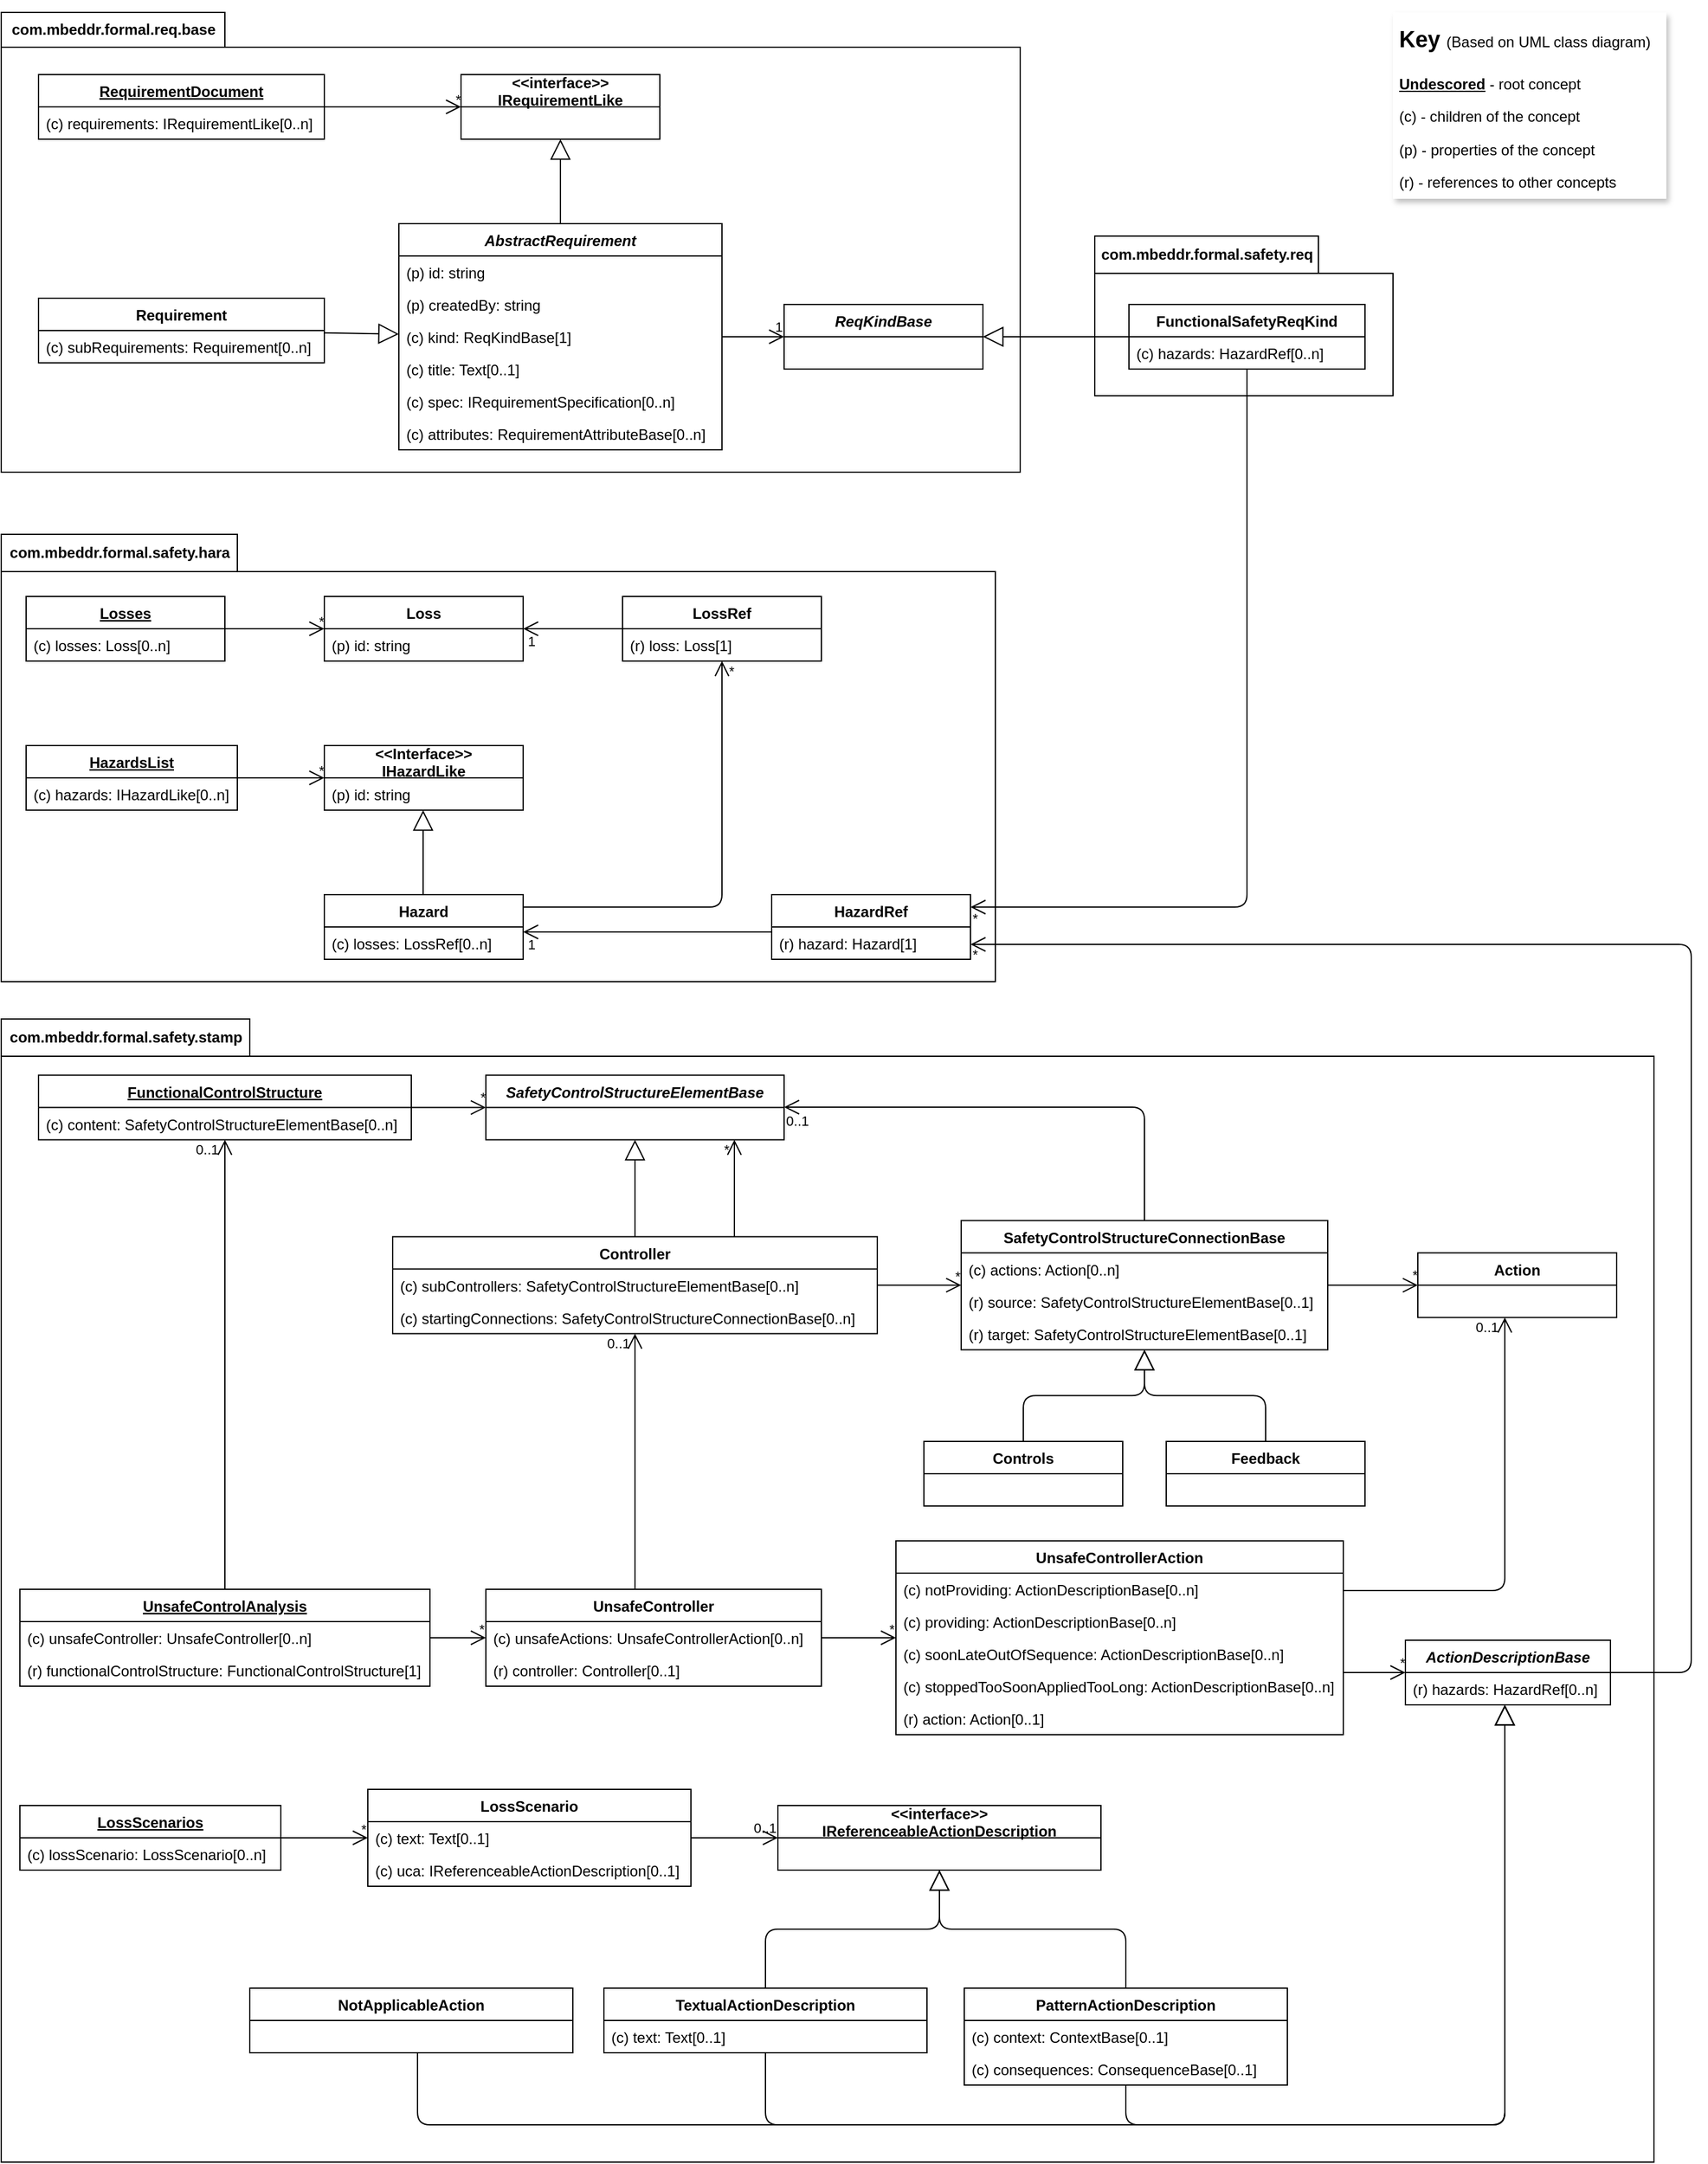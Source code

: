 <mxfile version="14.5.1" type="device" pages="2"><diagram id="nlPaw7N6YEufxd-S_wQ-" name="fasten_safety_concepts"><mxGraphModel dx="3574" dy="816" grid="1" gridSize="10" guides="1" tooltips="1" connect="1" arrows="1" fold="1" page="1" pageScale="1" pageWidth="850" pageHeight="1100" math="0" shadow="0"><root><mxCell id="0"/><mxCell id="1" parent="0"/><mxCell id="Uig8nib8KmmLgXzA4OD9-133" value="com.mbeddr.formal.safety.req" style="shape=folder;fontStyle=1;tabWidth=180;tabHeight=30;tabPosition=left;html=1;boundedLbl=1;labelInHeader=1;container=1;collapsible=0;recursiveResize=0;" parent="1" vertex="1"><mxGeometry x="-800" y="220" width="240" height="128.5" as="geometry"/></mxCell><mxCell id="Uig8nib8KmmLgXzA4OD9-62" value="FunctionalSafetyReqKind" style="swimlane;fontStyle=1;childLayout=stackLayout;horizontal=1;startSize=26;fillColor=none;horizontalStack=0;resizeParent=1;resizeParentMax=0;resizeLast=0;collapsible=1;marginBottom=0;" parent="Uig8nib8KmmLgXzA4OD9-133" vertex="1"><mxGeometry x="27.5" y="55" width="190" height="52" as="geometry"/></mxCell><mxCell id="Uig8nib8KmmLgXzA4OD9-63" value="(c) hazards: HazardRef[0..n]" style="text;strokeColor=none;fillColor=none;align=left;verticalAlign=top;spacingLeft=4;spacingRight=4;overflow=hidden;rotatable=0;points=[[0,0.5],[1,0.5]];portConstraint=eastwest;" parent="Uig8nib8KmmLgXzA4OD9-62" vertex="1"><mxGeometry y="26" width="190" height="26" as="geometry"/></mxCell><mxCell id="Uig8nib8KmmLgXzA4OD9-134" value="" style="group" parent="1" vertex="1" connectable="0"><mxGeometry x="-1680" y="40" width="820" height="370" as="geometry"/></mxCell><mxCell id="Uig8nib8KmmLgXzA4OD9-132" value="com.mbeddr.formal.req.base" style="shape=folder;fontStyle=1;tabWidth=180;tabHeight=28;tabPosition=left;html=1;boundedLbl=1;labelInHeader=1;container=1;collapsible=0;recursiveResize=0;" parent="Uig8nib8KmmLgXzA4OD9-134" vertex="1"><mxGeometry width="820" height="370" as="geometry"/></mxCell><mxCell id="Uig8nib8KmmLgXzA4OD9-52" value="Requirement" style="swimlane;fontStyle=1;childLayout=stackLayout;horizontal=1;startSize=26;fillColor=none;horizontalStack=0;resizeParent=1;resizeParentMax=0;resizeLast=0;collapsible=1;marginBottom=0;" parent="Uig8nib8KmmLgXzA4OD9-132" vertex="1"><mxGeometry x="30" y="230" width="230" height="52" as="geometry"/></mxCell><mxCell id="Uig8nib8KmmLgXzA4OD9-53" value="(c) subRequirements: Requirement[0..n]" style="text;strokeColor=none;fillColor=none;align=left;verticalAlign=top;spacingLeft=4;spacingRight=4;overflow=hidden;rotatable=0;points=[[0,0.5],[1,0.5]];portConstraint=eastwest;" parent="Uig8nib8KmmLgXzA4OD9-52" vertex="1"><mxGeometry y="26" width="230" height="26" as="geometry"/></mxCell><mxCell id="Uig8nib8KmmLgXzA4OD9-33" value="RequirementDocument" style="swimlane;fontStyle=5;childLayout=stackLayout;horizontal=1;startSize=26;fillColor=none;horizontalStack=0;resizeParent=1;resizeParentMax=0;resizeLast=0;collapsible=1;marginBottom=0;shadow=0;sketch=0;rounded=0;glass=0;swimlaneLine=1;" parent="Uig8nib8KmmLgXzA4OD9-134" vertex="1"><mxGeometry x="30" y="50" width="230" height="52" as="geometry"/></mxCell><mxCell id="Uig8nib8KmmLgXzA4OD9-34" value="(c) requirements: IRequirementLike[0..n]" style="text;strokeColor=none;fillColor=none;align=left;verticalAlign=top;spacingLeft=4;spacingRight=4;overflow=hidden;rotatable=0;points=[[0,0.5],[1,0.5]];portConstraint=eastwest;" parent="Uig8nib8KmmLgXzA4OD9-33" vertex="1"><mxGeometry y="26" width="230" height="26" as="geometry"/></mxCell><mxCell id="Uig8nib8KmmLgXzA4OD9-35" value="&lt;&lt;interface&gt;&gt;&#10;IRequirementLike" style="swimlane;fontStyle=1;childLayout=stackLayout;horizontal=1;startSize=26;fillColor=none;horizontalStack=0;resizeParent=1;resizeParentMax=0;resizeLast=0;collapsible=1;marginBottom=0;" parent="Uig8nib8KmmLgXzA4OD9-134" vertex="1"><mxGeometry x="370" y="50" width="160" height="52" as="geometry"/></mxCell><mxCell id="Uig8nib8KmmLgXzA4OD9-37" value="" style="endArrow=open;html=1;edgeStyle=orthogonalEdgeStyle;entryX=0;entryY=0.5;entryDx=0;entryDy=0;startArrow=none;startFill=0;startSize=14;endSize=10;endFill=0;" parent="Uig8nib8KmmLgXzA4OD9-134" source="Uig8nib8KmmLgXzA4OD9-33" target="Uig8nib8KmmLgXzA4OD9-35" edge="1"><mxGeometry relative="1" as="geometry"><mxPoint x="190" y="75.5" as="sourcePoint"/><mxPoint x="350" y="75.5" as="targetPoint"/></mxGeometry></mxCell><mxCell id="Uig8nib8KmmLgXzA4OD9-38" value="*" style="edgeLabel;resizable=0;html=1;align=right;verticalAlign=bottom;labelBackgroundColor=none;" parent="Uig8nib8KmmLgXzA4OD9-37" connectable="0" vertex="1"><mxGeometry x="1" relative="1" as="geometry"><mxPoint y="2" as="offset"/></mxGeometry></mxCell><mxCell id="Uig8nib8KmmLgXzA4OD9-39" value="AbstractRequirement" style="swimlane;fontStyle=3;childLayout=stackLayout;horizontal=1;startSize=26;fillColor=none;horizontalStack=0;resizeParent=1;resizeParentMax=0;resizeLast=0;collapsible=1;marginBottom=0;" parent="Uig8nib8KmmLgXzA4OD9-134" vertex="1"><mxGeometry x="320" y="170" width="260" height="182" as="geometry"/></mxCell><mxCell id="Uig8nib8KmmLgXzA4OD9-40" value="(p) id: string" style="text;strokeColor=none;fillColor=none;align=left;verticalAlign=top;spacingLeft=4;spacingRight=4;overflow=hidden;rotatable=0;points=[[0,0.5],[1,0.5]];portConstraint=eastwest;" parent="Uig8nib8KmmLgXzA4OD9-39" vertex="1"><mxGeometry y="26" width="260" height="26" as="geometry"/></mxCell><mxCell id="Uig8nib8KmmLgXzA4OD9-49" value="(p) createdBy: string" style="text;strokeColor=none;fillColor=none;align=left;verticalAlign=top;spacingLeft=4;spacingRight=4;overflow=hidden;rotatable=0;points=[[0,0.5],[1,0.5]];portConstraint=eastwest;" parent="Uig8nib8KmmLgXzA4OD9-39" vertex="1"><mxGeometry y="52" width="260" height="26" as="geometry"/></mxCell><mxCell id="Uig8nib8KmmLgXzA4OD9-50" value="(c) kind: ReqKindBase[1]" style="text;strokeColor=none;fillColor=none;align=left;verticalAlign=top;spacingLeft=4;spacingRight=4;overflow=hidden;rotatable=0;points=[[0,0.5],[1,0.5]];portConstraint=eastwest;" parent="Uig8nib8KmmLgXzA4OD9-39" vertex="1"><mxGeometry y="78" width="260" height="26" as="geometry"/></mxCell><mxCell id="Uig8nib8KmmLgXzA4OD9-51" value="(c) title: Text[0..1]" style="text;strokeColor=none;fillColor=none;align=left;verticalAlign=top;spacingLeft=4;spacingRight=4;overflow=hidden;rotatable=0;points=[[0,0.5],[1,0.5]];portConstraint=eastwest;" parent="Uig8nib8KmmLgXzA4OD9-39" vertex="1"><mxGeometry y="104" width="260" height="26" as="geometry"/></mxCell><mxCell id="Uig8nib8KmmLgXzA4OD9-57" value="(c) spec: IRequirementSpecification[0..n]" style="text;strokeColor=none;fillColor=none;align=left;verticalAlign=top;spacingLeft=4;spacingRight=4;overflow=hidden;rotatable=0;points=[[0,0.5],[1,0.5]];portConstraint=eastwest;" parent="Uig8nib8KmmLgXzA4OD9-39" vertex="1"><mxGeometry y="130" width="260" height="26" as="geometry"/></mxCell><mxCell id="Uig8nib8KmmLgXzA4OD9-58" value="(c) attributes: RequirementAttributeBase[0..n]" style="text;strokeColor=none;fillColor=none;align=left;verticalAlign=top;spacingLeft=4;spacingRight=4;overflow=hidden;rotatable=0;points=[[0,0.5],[1,0.5]];portConstraint=eastwest;" parent="Uig8nib8KmmLgXzA4OD9-39" vertex="1"><mxGeometry y="156" width="260" height="26" as="geometry"/></mxCell><mxCell id="Uig8nib8KmmLgXzA4OD9-41" value="" style="endArrow=block;endSize=14;endFill=0;html=1;" parent="Uig8nib8KmmLgXzA4OD9-134" source="Uig8nib8KmmLgXzA4OD9-39" target="Uig8nib8KmmLgXzA4OD9-35" edge="1"><mxGeometry width="160" relative="1" as="geometry"><mxPoint x="349" y="170" as="sourcePoint"/><mxPoint x="349" y="102" as="targetPoint"/></mxGeometry></mxCell><mxCell id="Uig8nib8KmmLgXzA4OD9-54" value="" style="endArrow=block;endSize=14;endFill=0;html=1;" parent="Uig8nib8KmmLgXzA4OD9-134" source="Uig8nib8KmmLgXzA4OD9-52" target="Uig8nib8KmmLgXzA4OD9-39" edge="1"><mxGeometry width="160" relative="1" as="geometry"><mxPoint x="429" y="378" as="sourcePoint"/><mxPoint x="430" y="310" as="targetPoint"/></mxGeometry></mxCell><mxCell id="Uig8nib8KmmLgXzA4OD9-59" value="ReqKindBase" style="swimlane;fontStyle=3;childLayout=stackLayout;horizontal=1;startSize=26;fillColor=none;horizontalStack=0;resizeParent=1;resizeParentMax=0;resizeLast=0;collapsible=1;marginBottom=0;" parent="Uig8nib8KmmLgXzA4OD9-134" vertex="1"><mxGeometry x="630" y="235" width="160" height="52" as="geometry"/></mxCell><mxCell id="Uig8nib8KmmLgXzA4OD9-60" value="" style="endArrow=open;html=1;edgeStyle=orthogonalEdgeStyle;startArrow=none;startFill=0;startSize=14;endSize=10;endFill=0;" parent="Uig8nib8KmmLgXzA4OD9-134" source="Uig8nib8KmmLgXzA4OD9-39" target="Uig8nib8KmmLgXzA4OD9-59" edge="1"><mxGeometry relative="1" as="geometry"><mxPoint x="270" y="86" as="sourcePoint"/><mxPoint x="360" y="86" as="targetPoint"/></mxGeometry></mxCell><mxCell id="Uig8nib8KmmLgXzA4OD9-61" value="1" style="edgeLabel;resizable=0;html=1;align=right;verticalAlign=bottom;labelBackgroundColor=none;" parent="Uig8nib8KmmLgXzA4OD9-60" connectable="0" vertex="1"><mxGeometry x="1" relative="1" as="geometry"><mxPoint x="-1" as="offset"/></mxGeometry></mxCell><mxCell id="Uig8nib8KmmLgXzA4OD9-64" value="" style="endArrow=block;endSize=14;endFill=0;html=1;edgeStyle=orthogonalEdgeStyle;" parent="1" source="Uig8nib8KmmLgXzA4OD9-62" target="Uig8nib8KmmLgXzA4OD9-59" edge="1"><mxGeometry width="160" relative="1" as="geometry"><mxPoint x="-150" y="770" as="sourcePoint"/><mxPoint x="-150" y="712" as="targetPoint"/></mxGeometry></mxCell><mxCell id="Uig8nib8KmmLgXzA4OD9-136" value="" style="group" parent="1" vertex="1" connectable="0"><mxGeometry x="-1680" y="460" width="800" height="360" as="geometry"/></mxCell><mxCell id="Uig8nib8KmmLgXzA4OD9-130" value="com.mbeddr.formal.safety.hara" style="shape=folder;fontStyle=1;tabWidth=190;tabHeight=30;tabPosition=left;html=1;boundedLbl=1;labelInHeader=1;container=1;collapsible=0;recursiveResize=0;" parent="Uig8nib8KmmLgXzA4OD9-136" vertex="1"><mxGeometry width="800" height="360" as="geometry"/></mxCell><mxCell id="Uig8nib8KmmLgXzA4OD9-26" value="" style="endArrow=block;endSize=14;endFill=0;html=1;" parent="Uig8nib8KmmLgXzA4OD9-130" edge="1"><mxGeometry width="160" relative="1" as="geometry"><mxPoint x="339.5" y="290" as="sourcePoint"/><mxPoint x="339.5" y="222" as="targetPoint"/></mxGeometry></mxCell><mxCell id="Uig8nib8KmmLgXzA4OD9-1" value="Losses" style="swimlane;fontStyle=5;childLayout=stackLayout;horizontal=1;startSize=26;fillColor=none;horizontalStack=0;resizeParent=1;resizeParentMax=0;resizeLast=0;collapsible=1;marginBottom=0;" parent="Uig8nib8KmmLgXzA4OD9-136" vertex="1"><mxGeometry x="20" y="50" width="160" height="52" as="geometry"/></mxCell><mxCell id="Uig8nib8KmmLgXzA4OD9-2" value="(c) losses: Loss[0..n]" style="text;strokeColor=none;fillColor=none;align=left;verticalAlign=top;spacingLeft=4;spacingRight=4;overflow=hidden;rotatable=0;points=[[0,0.5],[1,0.5]];portConstraint=eastwest;" parent="Uig8nib8KmmLgXzA4OD9-1" vertex="1"><mxGeometry y="26" width="160" height="26" as="geometry"/></mxCell><mxCell id="Uig8nib8KmmLgXzA4OD9-5" value="Loss" style="swimlane;fontStyle=1;childLayout=stackLayout;horizontal=1;startSize=26;fillColor=none;horizontalStack=0;resizeParent=1;resizeParentMax=0;resizeLast=0;collapsible=1;marginBottom=0;" parent="Uig8nib8KmmLgXzA4OD9-136" vertex="1"><mxGeometry x="260" y="50" width="160" height="52" as="geometry"/></mxCell><mxCell id="Uig8nib8KmmLgXzA4OD9-6" value="(p) id: string" style="text;strokeColor=none;fillColor=none;align=left;verticalAlign=top;spacingLeft=4;spacingRight=4;overflow=hidden;rotatable=0;points=[[0,0.5],[1,0.5]];portConstraint=eastwest;" parent="Uig8nib8KmmLgXzA4OD9-5" vertex="1"><mxGeometry y="26" width="160" height="26" as="geometry"/></mxCell><mxCell id="Uig8nib8KmmLgXzA4OD9-13" value="" style="endArrow=open;html=1;edgeStyle=orthogonalEdgeStyle;entryX=0;entryY=0.5;entryDx=0;entryDy=0;startArrow=none;startFill=0;startSize=14;endSize=10;endFill=0;" parent="Uig8nib8KmmLgXzA4OD9-136" source="Uig8nib8KmmLgXzA4OD9-1" target="Uig8nib8KmmLgXzA4OD9-5" edge="1"><mxGeometry relative="1" as="geometry"><mxPoint x="180" y="75.5" as="sourcePoint"/><mxPoint x="340" y="75.5" as="targetPoint"/></mxGeometry></mxCell><mxCell id="Uig8nib8KmmLgXzA4OD9-15" value="*" style="edgeLabel;resizable=0;html=1;align=right;verticalAlign=bottom;labelBackgroundColor=none;" parent="Uig8nib8KmmLgXzA4OD9-13" connectable="0" vertex="1"><mxGeometry x="1" relative="1" as="geometry"><mxPoint y="2" as="offset"/></mxGeometry></mxCell><mxCell id="Uig8nib8KmmLgXzA4OD9-17" value="HazardsList" style="swimlane;fontStyle=5;childLayout=stackLayout;horizontal=1;startSize=26;fillColor=none;horizontalStack=0;resizeParent=1;resizeParentMax=0;resizeLast=0;collapsible=1;marginBottom=0;" parent="Uig8nib8KmmLgXzA4OD9-136" vertex="1"><mxGeometry x="20" y="170" width="170" height="52" as="geometry"><mxRectangle x="40" y="160" width="100" height="26" as="alternateBounds"/></mxGeometry></mxCell><mxCell id="Uig8nib8KmmLgXzA4OD9-18" value="(c) hazards: IHazardLike[0..n]" style="text;strokeColor=none;fillColor=none;align=left;verticalAlign=top;spacingLeft=4;spacingRight=4;overflow=hidden;rotatable=0;points=[[0,0.5],[1,0.5]];portConstraint=eastwest;" parent="Uig8nib8KmmLgXzA4OD9-17" vertex="1"><mxGeometry y="26" width="170" height="26" as="geometry"/></mxCell><mxCell id="Uig8nib8KmmLgXzA4OD9-19" value="&lt;&lt;Interface&gt;&gt;&#10;IHazardLike" style="swimlane;fontStyle=1;childLayout=stackLayout;horizontal=1;startSize=26;fillColor=none;horizontalStack=0;resizeParent=1;resizeParentMax=0;resizeLast=0;collapsible=1;marginBottom=0;" parent="Uig8nib8KmmLgXzA4OD9-136" vertex="1"><mxGeometry x="260" y="170" width="160" height="52" as="geometry"/></mxCell><mxCell id="Uig8nib8KmmLgXzA4OD9-20" value="(p) id: string" style="text;strokeColor=none;fillColor=none;align=left;verticalAlign=top;spacingLeft=4;spacingRight=4;overflow=hidden;rotatable=0;points=[[0,0.5],[1,0.5]];portConstraint=eastwest;" parent="Uig8nib8KmmLgXzA4OD9-19" vertex="1"><mxGeometry y="26" width="160" height="26" as="geometry"/></mxCell><mxCell id="Uig8nib8KmmLgXzA4OD9-21" value="" style="endArrow=open;html=1;edgeStyle=orthogonalEdgeStyle;entryX=0;entryY=0.5;entryDx=0;entryDy=0;startArrow=none;startFill=0;startSize=14;endSize=10;endFill=0;" parent="Uig8nib8KmmLgXzA4OD9-136" source="Uig8nib8KmmLgXzA4OD9-17" target="Uig8nib8KmmLgXzA4OD9-19" edge="1"><mxGeometry relative="1" as="geometry"><mxPoint x="180" y="195.5" as="sourcePoint"/><mxPoint x="340" y="195.5" as="targetPoint"/></mxGeometry></mxCell><mxCell id="Uig8nib8KmmLgXzA4OD9-22" value="*" style="edgeLabel;resizable=0;html=1;align=right;verticalAlign=bottom;labelBackgroundColor=none;" parent="Uig8nib8KmmLgXzA4OD9-21" connectable="0" vertex="1"><mxGeometry x="1" relative="1" as="geometry"><mxPoint y="2" as="offset"/></mxGeometry></mxCell><mxCell id="Uig8nib8KmmLgXzA4OD9-24" value="Hazard" style="swimlane;fontStyle=1;childLayout=stackLayout;horizontal=1;startSize=26;fillColor=none;horizontalStack=0;resizeParent=1;resizeParentMax=0;resizeLast=0;collapsible=1;marginBottom=0;" parent="Uig8nib8KmmLgXzA4OD9-136" vertex="1"><mxGeometry x="260" y="290" width="160" height="52" as="geometry"/></mxCell><mxCell id="Uig8nib8KmmLgXzA4OD9-25" value="(c) losses: LossRef[0..n]" style="text;strokeColor=none;fillColor=none;align=left;verticalAlign=top;spacingLeft=4;spacingRight=4;overflow=hidden;rotatable=0;points=[[0,0.5],[1,0.5]];portConstraint=eastwest;" parent="Uig8nib8KmmLgXzA4OD9-24" vertex="1"><mxGeometry y="26" width="160" height="26" as="geometry"/></mxCell><mxCell id="Uig8nib8KmmLgXzA4OD9-29" value="LossRef" style="swimlane;fontStyle=1;childLayout=stackLayout;horizontal=1;startSize=26;fillColor=none;horizontalStack=0;resizeParent=1;resizeParentMax=0;resizeLast=0;collapsible=1;marginBottom=0;" parent="Uig8nib8KmmLgXzA4OD9-136" vertex="1"><mxGeometry x="500" y="50" width="160" height="52" as="geometry"/></mxCell><mxCell id="Uig8nib8KmmLgXzA4OD9-30" value="(r) loss: Loss[1]" style="text;strokeColor=none;fillColor=none;align=left;verticalAlign=top;spacingLeft=4;spacingRight=4;overflow=hidden;rotatable=0;points=[[0,0.5],[1,0.5]];portConstraint=eastwest;" parent="Uig8nib8KmmLgXzA4OD9-29" vertex="1"><mxGeometry y="26" width="160" height="26" as="geometry"/></mxCell><mxCell id="Uig8nib8KmmLgXzA4OD9-27" value="" style="endArrow=open;html=1;edgeStyle=orthogonalEdgeStyle;startArrow=none;startFill=0;startSize=14;endSize=10;endFill=0;" parent="Uig8nib8KmmLgXzA4OD9-136" source="Uig8nib8KmmLgXzA4OD9-24" target="Uig8nib8KmmLgXzA4OD9-29" edge="1"><mxGeometry relative="1" as="geometry"><mxPoint x="430" y="305.5" as="sourcePoint"/><mxPoint x="540" y="306" as="targetPoint"/><Array as="points"><mxPoint x="580" y="300"/></Array></mxGeometry></mxCell><mxCell id="Uig8nib8KmmLgXzA4OD9-28" value="*" style="edgeLabel;resizable=0;html=1;align=right;verticalAlign=bottom;labelBackgroundColor=none;" parent="Uig8nib8KmmLgXzA4OD9-27" connectable="0" vertex="1"><mxGeometry x="1" relative="1" as="geometry"><mxPoint x="10" y="16" as="offset"/></mxGeometry></mxCell><mxCell id="Uig8nib8KmmLgXzA4OD9-31" value="" style="endArrow=open;html=1;edgeStyle=orthogonalEdgeStyle;startArrow=none;startFill=0;startSize=14;endSize=10;entryX=1;entryY=0.5;entryDx=0;entryDy=0;endFill=0;" parent="Uig8nib8KmmLgXzA4OD9-136" target="Uig8nib8KmmLgXzA4OD9-5" edge="1"><mxGeometry relative="1" as="geometry"><mxPoint x="500" y="76" as="sourcePoint"/><mxPoint x="450" y="60" as="targetPoint"/><Array as="points"><mxPoint x="450" y="76"/><mxPoint x="450" y="76"/></Array></mxGeometry></mxCell><mxCell id="Uig8nib8KmmLgXzA4OD9-32" value="1" style="edgeLabel;resizable=0;html=1;align=right;verticalAlign=bottom;labelBackgroundColor=none;" parent="Uig8nib8KmmLgXzA4OD9-31" connectable="0" vertex="1"><mxGeometry x="1" relative="1" as="geometry"><mxPoint x="10" y="18" as="offset"/></mxGeometry></mxCell><mxCell id="Uig8nib8KmmLgXzA4OD9-65" value="HazardRef" style="swimlane;fontStyle=1;childLayout=stackLayout;horizontal=1;startSize=26;fillColor=none;horizontalStack=0;resizeParent=1;resizeParentMax=0;resizeLast=0;collapsible=1;marginBottom=0;" parent="Uig8nib8KmmLgXzA4OD9-136" vertex="1"><mxGeometry x="620" y="290" width="160" height="52" as="geometry"/></mxCell><mxCell id="Uig8nib8KmmLgXzA4OD9-66" value="(r) hazard: Hazard[1]" style="text;strokeColor=none;fillColor=none;align=left;verticalAlign=top;spacingLeft=4;spacingRight=4;overflow=hidden;rotatable=0;points=[[0,0.5],[1,0.5]];portConstraint=eastwest;" parent="Uig8nib8KmmLgXzA4OD9-65" vertex="1"><mxGeometry y="26" width="160" height="26" as="geometry"/></mxCell><mxCell id="Uig8nib8KmmLgXzA4OD9-69" value="" style="endArrow=open;html=1;edgeStyle=orthogonalEdgeStyle;startArrow=none;startFill=0;startSize=14;endSize=10;endFill=0;" parent="Uig8nib8KmmLgXzA4OD9-136" source="Uig8nib8KmmLgXzA4OD9-65" target="Uig8nib8KmmLgXzA4OD9-24" edge="1"><mxGeometry relative="1" as="geometry"><mxPoint x="430" y="326" as="sourcePoint"/><mxPoint x="590" y="112" as="targetPoint"/><Array as="points"><mxPoint x="590" y="320"/><mxPoint x="590" y="320"/></Array></mxGeometry></mxCell><mxCell id="Uig8nib8KmmLgXzA4OD9-70" value="1" style="edgeLabel;resizable=0;html=1;align=right;verticalAlign=bottom;labelBackgroundColor=none;" parent="Uig8nib8KmmLgXzA4OD9-69" connectable="0" vertex="1"><mxGeometry x="1" relative="1" as="geometry"><mxPoint x="10" y="18" as="offset"/></mxGeometry></mxCell><mxCell id="Uig8nib8KmmLgXzA4OD9-67" value="" style="endArrow=open;html=1;startArrow=none;startFill=0;startSize=14;endSize=10;edgeStyle=orthogonalEdgeStyle;endFill=0;" parent="1" source="Uig8nib8KmmLgXzA4OD9-62" target="Uig8nib8KmmLgXzA4OD9-65" edge="1"><mxGeometry relative="1" as="geometry"><mxPoint x="120" y="230" as="sourcePoint"/><mxPoint x="-370" y="430" as="targetPoint"/><Array as="points"><mxPoint x="-677" y="760"/></Array></mxGeometry></mxCell><mxCell id="Uig8nib8KmmLgXzA4OD9-68" value="*" style="edgeLabel;resizable=0;html=1;align=right;verticalAlign=bottom;labelBackgroundColor=none;" parent="Uig8nib8KmmLgXzA4OD9-67" connectable="0" vertex="1"><mxGeometry x="1" relative="1" as="geometry"><mxPoint x="6.2" y="17" as="offset"/></mxGeometry></mxCell><mxCell id="J4p4MCSyFddKxJyUMwVd-1" value="&lt;h1&gt;&lt;font style=&quot;font-size: 18px&quot;&gt;Key &lt;/font&gt;&lt;font style=&quot;font-size: 12px ; font-weight: normal&quot;&gt;(Based on UML class diagram)&lt;/font&gt;&lt;/h1&gt;&lt;p&gt;&lt;u&gt;&lt;b&gt;Undescored&lt;/b&gt;&lt;/u&gt; - root concept&lt;/p&gt;&lt;p&gt;&lt;span&gt;(c) - children of the concept&lt;/span&gt;&lt;/p&gt;&lt;p&gt;(p) - properties of the concept&lt;/p&gt;&lt;p&gt;(r) - references to other concepts&lt;/p&gt;" style="text;html=1;spacing=5;spacingTop=-20;whiteSpace=wrap;overflow=hidden;rounded=0;glass=0;shadow=1;fillColor=#ffffff;sketch=0;" parent="1" vertex="1"><mxGeometry x="-560" y="40" width="220" height="150" as="geometry"/></mxCell><mxCell id="_UonkpBEpwaLSuzn0ZvS-1" value="" style="group" parent="1" vertex="1" connectable="0"><mxGeometry x="-1680" y="850" width="1330" height="920" as="geometry"/></mxCell><mxCell id="Uig8nib8KmmLgXzA4OD9-164" value="com.mbeddr.formal.safety.stamp" style="shape=folder;fontStyle=1;tabWidth=200;tabHeight=30;tabPosition=left;html=1;boundedLbl=1;labelInHeader=1;container=0;collapsible=0;recursiveResize=0;" parent="_UonkpBEpwaLSuzn0ZvS-1" vertex="1"><mxGeometry width="1330" height="920" as="geometry"/></mxCell><mxCell id="Uig8nib8KmmLgXzA4OD9-71" value="FunctionalControlStructure" style="swimlane;fontStyle=5;childLayout=stackLayout;horizontal=1;startSize=26;fillColor=none;horizontalStack=0;resizeParent=1;resizeParentMax=0;resizeLast=0;collapsible=1;marginBottom=0;" parent="_UonkpBEpwaLSuzn0ZvS-1" vertex="1"><mxGeometry x="30" y="45.29" width="300" height="52" as="geometry"/></mxCell><mxCell id="Uig8nib8KmmLgXzA4OD9-72" value="(c) content: SafetyControlStructureElementBase[0..n]" style="text;strokeColor=none;fillColor=none;align=left;verticalAlign=top;spacingLeft=4;spacingRight=4;overflow=hidden;rotatable=0;points=[[0,0.5],[1,0.5]];portConstraint=eastwest;" parent="Uig8nib8KmmLgXzA4OD9-71" vertex="1"><mxGeometry y="26" width="300" height="26" as="geometry"/></mxCell><mxCell id="Uig8nib8KmmLgXzA4OD9-73" value="SafetyControlStructureElementBase" style="swimlane;fontStyle=3;childLayout=stackLayout;horizontal=1;startSize=26;fillColor=none;horizontalStack=0;resizeParent=1;resizeParentMax=0;resizeLast=0;collapsible=1;marginBottom=0;" parent="_UonkpBEpwaLSuzn0ZvS-1" vertex="1"><mxGeometry x="390" y="45.29" width="240" height="52" as="geometry"/></mxCell><mxCell id="Uig8nib8KmmLgXzA4OD9-75" value="" style="endArrow=open;html=1;edgeStyle=orthogonalEdgeStyle;startArrow=none;startFill=0;startSize=14;endSize=10;endFill=0;" parent="_UonkpBEpwaLSuzn0ZvS-1" source="Uig8nib8KmmLgXzA4OD9-71" target="Uig8nib8KmmLgXzA4OD9-73" edge="1"><mxGeometry x="10" y="-4.71" as="geometry"><mxPoint x="350" y="25.29" as="sourcePoint"/><mxPoint x="440" y="25.29" as="targetPoint"/></mxGeometry></mxCell><mxCell id="Uig8nib8KmmLgXzA4OD9-76" value="*" style="edgeLabel;resizable=0;html=1;align=right;verticalAlign=bottom;labelBackgroundColor=none;" parent="Uig8nib8KmmLgXzA4OD9-75" connectable="0" vertex="1"><mxGeometry x="1" relative="1" as="geometry"/></mxCell><mxCell id="Uig8nib8KmmLgXzA4OD9-77" value="Controller" style="swimlane;fontStyle=1;childLayout=stackLayout;horizontal=1;startSize=26;fillColor=none;horizontalStack=0;resizeParent=1;resizeParentMax=0;resizeLast=0;collapsible=1;marginBottom=0;" parent="_UonkpBEpwaLSuzn0ZvS-1" vertex="1"><mxGeometry x="315" y="175.29" width="390" height="78" as="geometry"/></mxCell><mxCell id="Uig8nib8KmmLgXzA4OD9-78" value="(c) subControllers: SafetyControlStructureElementBase[0..n]" style="text;strokeColor=none;fillColor=none;align=left;verticalAlign=top;spacingLeft=4;spacingRight=4;overflow=hidden;rotatable=0;points=[[0,0.5],[1,0.5]];portConstraint=eastwest;" parent="Uig8nib8KmmLgXzA4OD9-77" vertex="1"><mxGeometry y="26" width="390" height="26" as="geometry"/></mxCell><mxCell id="Uig8nib8KmmLgXzA4OD9-79" value="(c) startingConnections: SafetyControlStructureConnectionBase[0..n]" style="text;strokeColor=none;fillColor=none;align=left;verticalAlign=top;spacingLeft=4;spacingRight=4;overflow=hidden;rotatable=0;points=[[0,0.5],[1,0.5]];portConstraint=eastwest;" parent="Uig8nib8KmmLgXzA4OD9-77" vertex="1"><mxGeometry y="52" width="390" height="26" as="geometry"/></mxCell><mxCell id="Uig8nib8KmmLgXzA4OD9-80" value="" style="endArrow=block;endSize=14;endFill=0;html=1;" parent="_UonkpBEpwaLSuzn0ZvS-1" source="Uig8nib8KmmLgXzA4OD9-77" target="Uig8nib8KmmLgXzA4OD9-73" edge="1"><mxGeometry x="10" y="-4.71" width="160" as="geometry"><mxPoint x="440" y="-64.71" as="sourcePoint"/><mxPoint x="440" y="-122.71" as="targetPoint"/></mxGeometry></mxCell><mxCell id="Uig8nib8KmmLgXzA4OD9-93" value="" style="endArrow=open;html=1;edgeStyle=orthogonalEdgeStyle;startArrow=none;startFill=0;startSize=14;endSize=10;endFill=0;" parent="_UonkpBEpwaLSuzn0ZvS-1" source="Uig8nib8KmmLgXzA4OD9-77" target="Uig8nib8KmmLgXzA4OD9-81" edge="1"><mxGeometry x="10" y="-4.71" as="geometry"><mxPoint x="667.5" y="387.29" as="sourcePoint"/><mxPoint x="760" y="387.29" as="targetPoint"/><Array as="points"/></mxGeometry></mxCell><mxCell id="Uig8nib8KmmLgXzA4OD9-94" value="*" style="edgeLabel;resizable=0;html=1;align=right;verticalAlign=bottom;labelBackgroundColor=none;" parent="Uig8nib8KmmLgXzA4OD9-93" connectable="0" vertex="1"><mxGeometry x="1" relative="1" as="geometry"><mxPoint y="1" as="offset"/></mxGeometry></mxCell><mxCell id="Uig8nib8KmmLgXzA4OD9-168" value="LossScenarios" style="swimlane;fontStyle=5;childLayout=stackLayout;horizontal=1;startSize=26;fillColor=none;horizontalStack=0;resizeParent=1;resizeParentMax=0;resizeLast=0;collapsible=1;marginBottom=0;" parent="_UonkpBEpwaLSuzn0ZvS-1" vertex="1"><mxGeometry x="15" y="633" width="210" height="52" as="geometry"/></mxCell><mxCell id="Uig8nib8KmmLgXzA4OD9-169" value="(c) lossScenario: LossScenario[0..n]" style="text;strokeColor=none;fillColor=none;align=left;verticalAlign=top;spacingLeft=4;spacingRight=4;overflow=hidden;rotatable=0;points=[[0,0.5],[1,0.5]];portConstraint=eastwest;" parent="Uig8nib8KmmLgXzA4OD9-168" vertex="1"><mxGeometry y="26" width="210" height="26" as="geometry"/></mxCell><mxCell id="Uig8nib8KmmLgXzA4OD9-170" value="LossScenario" style="swimlane;fontStyle=1;childLayout=stackLayout;horizontal=1;startSize=26;fillColor=none;horizontalStack=0;resizeParent=1;resizeParentMax=0;resizeLast=0;collapsible=1;marginBottom=0;" parent="_UonkpBEpwaLSuzn0ZvS-1" vertex="1"><mxGeometry x="295" y="620" width="260" height="78" as="geometry"/></mxCell><mxCell id="Uig8nib8KmmLgXzA4OD9-171" value="(c) text: Text[0..1]" style="text;strokeColor=none;fillColor=none;align=left;verticalAlign=top;spacingLeft=4;spacingRight=4;overflow=hidden;rotatable=0;points=[[0,0.5],[1,0.5]];portConstraint=eastwest;" parent="Uig8nib8KmmLgXzA4OD9-170" vertex="1"><mxGeometry y="26" width="260" height="26" as="geometry"/></mxCell><mxCell id="Uig8nib8KmmLgXzA4OD9-172" value="(c) uca: IReferenceableActionDescription[0..1]" style="text;strokeColor=none;fillColor=none;align=left;verticalAlign=top;spacingLeft=4;spacingRight=4;overflow=hidden;rotatable=0;points=[[0,0.5],[1,0.5]];portConstraint=eastwest;" parent="Uig8nib8KmmLgXzA4OD9-170" vertex="1"><mxGeometry y="52" width="260" height="26" as="geometry"/></mxCell><mxCell id="Uig8nib8KmmLgXzA4OD9-173" value="" style="endArrow=open;html=1;edgeStyle=orthogonalEdgeStyle;startArrow=none;startFill=0;startSize=14;endSize=10;endFill=0;" parent="_UonkpBEpwaLSuzn0ZvS-1" source="Uig8nib8KmmLgXzA4OD9-168" target="Uig8nib8KmmLgXzA4OD9-170" edge="1"><mxGeometry x="-15" y="-160" as="geometry"><mxPoint x="1125" y="262" as="sourcePoint"/><mxPoint x="1195" y="262" as="targetPoint"/></mxGeometry></mxCell><mxCell id="Uig8nib8KmmLgXzA4OD9-174" value="*" style="edgeLabel;resizable=0;html=1;align=right;verticalAlign=bottom;labelBackgroundColor=none;" parent="Uig8nib8KmmLgXzA4OD9-173" connectable="0" vertex="1"><mxGeometry x="1" relative="1" as="geometry"><mxPoint x="-1" y="1" as="offset"/></mxGeometry></mxCell><mxCell id="Uig8nib8KmmLgXzA4OD9-178" value="" style="endArrow=open;html=1;edgeStyle=orthogonalEdgeStyle;startArrow=none;startFill=0;startSize=14;endSize=10;endFill=0;" parent="_UonkpBEpwaLSuzn0ZvS-1" source="Uig8nib8KmmLgXzA4OD9-170" target="Uig8nib8KmmLgXzA4OD9-175" edge="1"><mxGeometry x="1875" y="346" as="geometry"><mxPoint x="2375" y="604" as="sourcePoint"/><mxPoint x="2375" y="676" as="targetPoint"/><Array as="points"/></mxGeometry></mxCell><mxCell id="Uig8nib8KmmLgXzA4OD9-179" value="0..1" style="edgeLabel;resizable=0;html=1;align=right;verticalAlign=bottom;labelBackgroundColor=none;" parent="Uig8nib8KmmLgXzA4OD9-178" connectable="0" vertex="1"><mxGeometry x="1" relative="1" as="geometry"><mxPoint x="-0.5" as="offset"/></mxGeometry></mxCell><mxCell id="Uig8nib8KmmLgXzA4OD9-192" value="" style="endArrow=open;html=1;startArrow=none;startFill=0;startSize=14;endSize=10;edgeStyle=orthogonalEdgeStyle;endFill=0;" parent="_UonkpBEpwaLSuzn0ZvS-1" source="Uig8nib8KmmLgXzA4OD9-103" target="Uig8nib8KmmLgXzA4OD9-71" edge="1"><mxGeometry as="geometry"><mxPoint x="680" y="-42" as="sourcePoint"/><mxPoint x="680" y="270" as="targetPoint"/></mxGeometry></mxCell><mxCell id="Uig8nib8KmmLgXzA4OD9-193" value="0..1" style="edgeLabel;resizable=0;html=1;align=right;verticalAlign=bottom;labelBackgroundColor=none;" parent="Uig8nib8KmmLgXzA4OD9-192" connectable="0" vertex="1"><mxGeometry x="1" relative="1" as="geometry"><mxPoint x="-5" y="16" as="offset"/></mxGeometry></mxCell><mxCell id="Uig8nib8KmmLgXzA4OD9-200" value="" style="endArrow=open;html=1;startArrow=none;startFill=0;startSize=14;endSize=10;edgeStyle=orthogonalEdgeStyle;endFill=0;" parent="_UonkpBEpwaLSuzn0ZvS-1" source="Uig8nib8KmmLgXzA4OD9-81" target="Uig8nib8KmmLgXzA4OD9-73" edge="1"><mxGeometry x="10" y="10" as="geometry"><mxPoint x="725" y="649" as="sourcePoint"/><mxPoint x="715" y="224" as="targetPoint"/><Array as="points"><mxPoint x="920" y="71"/></Array></mxGeometry></mxCell><mxCell id="Uig8nib8KmmLgXzA4OD9-201" value="0..1" style="edgeLabel;resizable=0;html=1;align=right;verticalAlign=bottom;labelBackgroundColor=none;" parent="Uig8nib8KmmLgXzA4OD9-200" connectable="0" vertex="1"><mxGeometry x="1" relative="1" as="geometry"><mxPoint x="21" y="19.2" as="offset"/></mxGeometry></mxCell><mxCell id="Uig8nib8KmmLgXzA4OD9-202" value="" style="endArrow=open;html=1;edgeStyle=orthogonalEdgeStyle;startArrow=none;startFill=0;startSize=14;endSize=10;endFill=0;" parent="_UonkpBEpwaLSuzn0ZvS-1" source="Uig8nib8KmmLgXzA4OD9-77" target="Uig8nib8KmmLgXzA4OD9-73" edge="1"><mxGeometry x="20" y="5.29" as="geometry"><mxPoint x="520" y="263.29" as="sourcePoint"/><mxPoint x="520" y="335.29" as="targetPoint"/><Array as="points"><mxPoint x="590" y="130"/><mxPoint x="590" y="130"/></Array></mxGeometry></mxCell><mxCell id="Uig8nib8KmmLgXzA4OD9-203" value="*" style="edgeLabel;resizable=0;html=1;align=right;verticalAlign=bottom;labelBackgroundColor=none;" parent="Uig8nib8KmmLgXzA4OD9-202" connectable="0" vertex="1"><mxGeometry x="1" relative="1" as="geometry"><mxPoint x="-4" y="15.71" as="offset"/></mxGeometry></mxCell><mxCell id="Uig8nib8KmmLgXzA4OD9-114" value="" style="endArrow=open;html=1;startArrow=none;startFill=0;startSize=14;endSize=10;edgeStyle=orthogonalEdgeStyle;endFill=0;" parent="_UonkpBEpwaLSuzn0ZvS-1" source="Uig8nib8KmmLgXzA4OD9-106" target="Uig8nib8KmmLgXzA4OD9-77" edge="1"><mxGeometry as="geometry"><mxPoint x="520" y="348" as="sourcePoint"/><mxPoint x="520" y="420" as="targetPoint"/><Array as="points"><mxPoint x="510" y="440"/><mxPoint x="510" y="440"/></Array></mxGeometry></mxCell><mxCell id="Uig8nib8KmmLgXzA4OD9-115" value="0..1" style="edgeLabel;resizable=0;html=1;align=right;verticalAlign=bottom;labelBackgroundColor=none;" parent="Uig8nib8KmmLgXzA4OD9-114" connectable="0" vertex="1"><mxGeometry x="1" relative="1" as="geometry"><mxPoint x="-4" y="15.71" as="offset"/></mxGeometry></mxCell><mxCell id="Uig8nib8KmmLgXzA4OD9-122" value="ActionDescriptionBase" style="swimlane;fontStyle=3;childLayout=stackLayout;horizontal=1;startSize=26;fillColor=none;horizontalStack=0;resizeParent=1;resizeParentMax=0;resizeLast=0;collapsible=1;marginBottom=0;" parent="_UonkpBEpwaLSuzn0ZvS-1" vertex="1"><mxGeometry x="1130" y="500" width="165" height="52" as="geometry"/></mxCell><mxCell id="Uig8nib8KmmLgXzA4OD9-123" value="(r) hazards: HazardRef[0..n]" style="text;strokeColor=none;fillColor=none;align=left;verticalAlign=top;spacingLeft=4;spacingRight=4;overflow=hidden;rotatable=0;points=[[0,0.5],[1,0.5]];portConstraint=eastwest;" parent="Uig8nib8KmmLgXzA4OD9-122" vertex="1"><mxGeometry y="26" width="165" height="26" as="geometry"/></mxCell><mxCell id="Uig8nib8KmmLgXzA4OD9-90" value="Action" style="swimlane;fontStyle=1;childLayout=stackLayout;horizontal=1;startSize=26;fillColor=none;horizontalStack=0;resizeParent=1;resizeParentMax=0;resizeLast=0;collapsible=1;marginBottom=0;" parent="_UonkpBEpwaLSuzn0ZvS-1" vertex="1"><mxGeometry x="1140" y="188.29" width="160" height="52" as="geometry"/></mxCell><mxCell id="Uig8nib8KmmLgXzA4OD9-111" value="UnsafeControllerAction" style="swimlane;fontStyle=1;childLayout=stackLayout;horizontal=1;startSize=26;fillColor=none;horizontalStack=0;resizeParent=1;resizeParentMax=0;resizeLast=0;collapsible=1;marginBottom=0;" parent="_UonkpBEpwaLSuzn0ZvS-1" vertex="1"><mxGeometry x="720" y="420" width="360" height="156" as="geometry"/></mxCell><mxCell id="Uig8nib8KmmLgXzA4OD9-112" value="(c) notProviding: ActionDescriptionBase[0..n]" style="text;strokeColor=none;fillColor=none;align=left;verticalAlign=top;spacingLeft=4;spacingRight=4;overflow=hidden;rotatable=0;points=[[0,0.5],[1,0.5]];portConstraint=eastwest;" parent="Uig8nib8KmmLgXzA4OD9-111" vertex="1"><mxGeometry y="26" width="360" height="26" as="geometry"/></mxCell><mxCell id="Uig8nib8KmmLgXzA4OD9-117" value="(c) providing: ActionDescriptionBase[0..n]" style="text;strokeColor=none;fillColor=none;align=left;verticalAlign=top;spacingLeft=4;spacingRight=4;overflow=hidden;rotatable=0;points=[[0,0.5],[1,0.5]];portConstraint=eastwest;" parent="Uig8nib8KmmLgXzA4OD9-111" vertex="1"><mxGeometry y="52" width="360" height="26" as="geometry"/></mxCell><mxCell id="Uig8nib8KmmLgXzA4OD9-116" value="(c) soonLateOutOfSequence: ActionDescriptionBase[0..n]" style="text;strokeColor=none;fillColor=none;align=left;verticalAlign=top;spacingLeft=4;spacingRight=4;overflow=hidden;rotatable=0;points=[[0,0.5],[1,0.5]];portConstraint=eastwest;" parent="Uig8nib8KmmLgXzA4OD9-111" vertex="1"><mxGeometry y="78" width="360" height="26" as="geometry"/></mxCell><mxCell id="Uig8nib8KmmLgXzA4OD9-118" value="(c) stoppedTooSoonAppliedTooLong: ActionDescriptionBase[0..n]" style="text;strokeColor=none;fillColor=none;align=left;verticalAlign=top;spacingLeft=4;spacingRight=4;overflow=hidden;rotatable=0;points=[[0,0.5],[1,0.5]];portConstraint=eastwest;" parent="Uig8nib8KmmLgXzA4OD9-111" vertex="1"><mxGeometry y="104" width="360" height="26" as="geometry"/></mxCell><mxCell id="Uig8nib8KmmLgXzA4OD9-119" value="(r) action: Action[0..1]" style="text;strokeColor=none;fillColor=none;align=left;verticalAlign=top;spacingLeft=4;spacingRight=4;overflow=hidden;rotatable=0;points=[[0,0.5],[1,0.5]];portConstraint=eastwest;" parent="Uig8nib8KmmLgXzA4OD9-111" vertex="1"><mxGeometry y="130" width="360" height="26" as="geometry"/></mxCell><mxCell id="Uig8nib8KmmLgXzA4OD9-120" value="" style="endArrow=open;html=1;startArrow=none;startFill=0;startSize=14;endSize=10;edgeStyle=orthogonalEdgeStyle;endFill=0;" parent="_UonkpBEpwaLSuzn0ZvS-1" source="Uig8nib8KmmLgXzA4OD9-111" target="Uig8nib8KmmLgXzA4OD9-90" edge="1"><mxGeometry x="-1080" y="850" as="geometry"><mxPoint x="710" y="-81" as="sourcePoint"/><mxPoint x="715" y="309" as="targetPoint"/><Array as="points"><mxPoint x="1210" y="460"/></Array></mxGeometry></mxCell><mxCell id="Uig8nib8KmmLgXzA4OD9-121" value="0..1" style="edgeLabel;resizable=0;html=1;align=right;verticalAlign=bottom;labelBackgroundColor=none;" parent="Uig8nib8KmmLgXzA4OD9-120" connectable="0" vertex="1"><mxGeometry x="1" relative="1" as="geometry"><mxPoint x="-5" y="16.29" as="offset"/></mxGeometry></mxCell><mxCell id="Uig8nib8KmmLgXzA4OD9-124" value="" style="endArrow=open;html=1;startArrow=none;startFill=0;startSize=14;endSize=10;edgeStyle=orthogonalEdgeStyle;endFill=0;" parent="_UonkpBEpwaLSuzn0ZvS-1" source="Uig8nib8KmmLgXzA4OD9-111" target="Uig8nib8KmmLgXzA4OD9-122" edge="1"><mxGeometry x="-1080" y="850" as="geometry"><mxPoint x="945" y="389" as="sourcePoint"/><mxPoint x="730" y="898" as="targetPoint"/><Array as="points"><mxPoint x="1100" y="526"/><mxPoint x="1100" y="526"/></Array></mxGeometry></mxCell><mxCell id="Uig8nib8KmmLgXzA4OD9-125" value="*" style="edgeLabel;resizable=0;html=1;align=right;verticalAlign=bottom;labelBackgroundColor=none;" parent="Uig8nib8KmmLgXzA4OD9-124" connectable="0" vertex="1"><mxGeometry x="1" relative="1" as="geometry"><mxPoint as="offset"/></mxGeometry></mxCell><mxCell id="Uig8nib8KmmLgXzA4OD9-175" value="&lt;&lt;interface&gt;&gt;&#10;IReferenceableActionDescription" style="swimlane;fontStyle=1;childLayout=stackLayout;horizontal=1;startSize=26;fillColor=none;horizontalStack=0;resizeParent=1;resizeParentMax=0;resizeLast=0;collapsible=1;marginBottom=0;" parent="_UonkpBEpwaLSuzn0ZvS-1" vertex="1"><mxGeometry x="625" y="633" width="260" height="52" as="geometry"/></mxCell><mxCell id="Uig8nib8KmmLgXzA4OD9-180" value="TextualActionDescription" style="swimlane;fontStyle=1;childLayout=stackLayout;horizontal=1;startSize=26;fillColor=none;horizontalStack=0;resizeParent=1;resizeParentMax=0;resizeLast=0;collapsible=1;marginBottom=0;" parent="_UonkpBEpwaLSuzn0ZvS-1" vertex="1"><mxGeometry x="485" y="780" width="260" height="52" as="geometry"/></mxCell><mxCell id="Uig8nib8KmmLgXzA4OD9-181" value="(c) text: Text[0..1]" style="text;strokeColor=none;fillColor=none;align=left;verticalAlign=top;spacingLeft=4;spacingRight=4;overflow=hidden;rotatable=0;points=[[0,0.5],[1,0.5]];portConstraint=eastwest;" parent="Uig8nib8KmmLgXzA4OD9-180" vertex="1"><mxGeometry y="26" width="260" height="26" as="geometry"/></mxCell><mxCell id="Uig8nib8KmmLgXzA4OD9-183" value="PatternActionDescription" style="swimlane;fontStyle=1;childLayout=stackLayout;horizontal=1;startSize=26;fillColor=none;horizontalStack=0;resizeParent=1;resizeParentMax=0;resizeLast=0;collapsible=1;marginBottom=0;" parent="_UonkpBEpwaLSuzn0ZvS-1" vertex="1"><mxGeometry x="775" y="780" width="260" height="78" as="geometry"/></mxCell><mxCell id="Uig8nib8KmmLgXzA4OD9-184" value="(c) context: ContextBase[0..1]" style="text;strokeColor=none;fillColor=none;align=left;verticalAlign=top;spacingLeft=4;spacingRight=4;overflow=hidden;rotatable=0;points=[[0,0.5],[1,0.5]];portConstraint=eastwest;" parent="Uig8nib8KmmLgXzA4OD9-183" vertex="1"><mxGeometry y="26" width="260" height="26" as="geometry"/></mxCell><mxCell id="Uig8nib8KmmLgXzA4OD9-185" value="(c) consequences: ConsequenceBase[0..1]" style="text;strokeColor=none;fillColor=none;align=left;verticalAlign=top;spacingLeft=4;spacingRight=4;overflow=hidden;rotatable=0;points=[[0,0.5],[1,0.5]];portConstraint=eastwest;" parent="Uig8nib8KmmLgXzA4OD9-183" vertex="1"><mxGeometry y="52" width="260" height="26" as="geometry"/></mxCell><mxCell id="Uig8nib8KmmLgXzA4OD9-190" value="" style="endArrow=block;endSize=14;endFill=0;html=1;edgeStyle=orthogonalEdgeStyle;" parent="_UonkpBEpwaLSuzn0ZvS-1" source="Uig8nib8KmmLgXzA4OD9-180" target="Uig8nib8KmmLgXzA4OD9-123" edge="1"><mxGeometry x="264.5" y="643" width="160" as="geometry"><mxPoint x="575" y="797" as="sourcePoint"/><mxPoint x="765" y="732" as="targetPoint"/><Array as="points"><mxPoint x="615" y="890"/><mxPoint x="1210" y="890"/></Array></mxGeometry></mxCell><mxCell id="Uig8nib8KmmLgXzA4OD9-191" value="" style="endArrow=block;endSize=14;endFill=0;html=1;edgeStyle=orthogonalEdgeStyle;" parent="_UonkpBEpwaLSuzn0ZvS-1" source="Uig8nib8KmmLgXzA4OD9-183" target="Uig8nib8KmmLgXzA4OD9-123" edge="1"><mxGeometry x="274.5" y="653" width="160" as="geometry"><mxPoint x="625" y="849" as="sourcePoint"/><mxPoint x="765" y="1017" as="targetPoint"/><Array as="points"><mxPoint x="905" y="890"/><mxPoint x="1210" y="890"/></Array></mxGeometry></mxCell><mxCell id="Uig8nib8KmmLgXzA4OD9-188" value="" style="endArrow=block;endSize=14;endFill=0;html=1;edgeStyle=orthogonalEdgeStyle;" parent="_UonkpBEpwaLSuzn0ZvS-1" source="Uig8nib8KmmLgXzA4OD9-180" target="Uig8nib8KmmLgXzA4OD9-175" edge="1"><mxGeometry x="1724.5" y="603" width="160" as="geometry"><mxPoint x="2224.5" y="783" as="sourcePoint"/><mxPoint x="2224.5" y="705" as="targetPoint"/></mxGeometry></mxCell><mxCell id="Uig8nib8KmmLgXzA4OD9-189" value="" style="endArrow=block;endSize=14;endFill=0;html=1;edgeStyle=orthogonalEdgeStyle;" parent="_UonkpBEpwaLSuzn0ZvS-1" source="Uig8nib8KmmLgXzA4OD9-183" target="Uig8nib8KmmLgXzA4OD9-175" edge="1"><mxGeometry x="1734.5" y="613" width="160" as="geometry"><mxPoint x="2115" y="807" as="sourcePoint"/><mxPoint x="2235" y="702" as="targetPoint"/></mxGeometry></mxCell><mxCell id="Uig8nib8KmmLgXzA4OD9-81" value="SafetyControlStructureConnectionBase" style="swimlane;fontStyle=1;childLayout=stackLayout;horizontal=1;startSize=26;fillColor=none;horizontalStack=0;resizeParent=1;resizeParentMax=0;resizeLast=0;collapsible=1;marginBottom=0;" parent="_UonkpBEpwaLSuzn0ZvS-1" vertex="1"><mxGeometry x="772.5" y="162.29" width="295" height="104" as="geometry"/></mxCell><mxCell id="Uig8nib8KmmLgXzA4OD9-82" value="(c) actions: Action[0..n]" style="text;strokeColor=none;fillColor=none;align=left;verticalAlign=top;spacingLeft=4;spacingRight=4;overflow=hidden;rotatable=0;points=[[0,0.5],[1,0.5]];portConstraint=eastwest;" parent="Uig8nib8KmmLgXzA4OD9-81" vertex="1"><mxGeometry y="26" width="295" height="26" as="geometry"/></mxCell><mxCell id="Uig8nib8KmmLgXzA4OD9-83" value="(r) source: SafetyControlStructureElementBase[0..1]" style="text;strokeColor=none;fillColor=none;align=left;verticalAlign=top;spacingLeft=4;spacingRight=4;overflow=hidden;rotatable=0;points=[[0,0.5],[1,0.5]];portConstraint=eastwest;" parent="Uig8nib8KmmLgXzA4OD9-81" vertex="1"><mxGeometry y="52" width="295" height="26" as="geometry"/></mxCell><mxCell id="Uig8nib8KmmLgXzA4OD9-84" value="(r) target: SafetyControlStructureElementBase[0..1]" style="text;strokeColor=none;fillColor=none;align=left;verticalAlign=top;spacingLeft=4;spacingRight=4;overflow=hidden;rotatable=0;points=[[0,0.5],[1,0.5]];portConstraint=eastwest;" parent="Uig8nib8KmmLgXzA4OD9-81" vertex="1"><mxGeometry y="78" width="295" height="26" as="geometry"/></mxCell><mxCell id="Uig8nib8KmmLgXzA4OD9-91" value="" style="endArrow=open;html=1;edgeStyle=orthogonalEdgeStyle;startArrow=none;startFill=0;startSize=14;endSize=10;endFill=0;" parent="_UonkpBEpwaLSuzn0ZvS-1" source="Uig8nib8KmmLgXzA4OD9-81" target="Uig8nib8KmmLgXzA4OD9-90" edge="1"><mxGeometry x="10" y="-4.71" as="geometry"><mxPoint x="920" y="55.29" as="sourcePoint"/><mxPoint x="720" y="55.29" as="targetPoint"/><Array as="points"/></mxGeometry></mxCell><mxCell id="Uig8nib8KmmLgXzA4OD9-92" value="*" style="edgeLabel;resizable=0;html=1;align=right;verticalAlign=bottom;labelBackgroundColor=none;" parent="Uig8nib8KmmLgXzA4OD9-91" connectable="0" vertex="1"><mxGeometry x="1" relative="1" as="geometry"><mxPoint x="0.5" as="offset"/></mxGeometry></mxCell><mxCell id="Uig8nib8KmmLgXzA4OD9-85" value="Controls" style="swimlane;fontStyle=1;childLayout=stackLayout;horizontal=1;startSize=26;fillColor=none;horizontalStack=0;resizeParent=1;resizeParentMax=0;resizeLast=0;collapsible=1;marginBottom=0;" parent="_UonkpBEpwaLSuzn0ZvS-1" vertex="1"><mxGeometry x="742.5" y="340" width="160" height="52" as="geometry"/></mxCell><mxCell id="Uig8nib8KmmLgXzA4OD9-88" value="Feedback" style="swimlane;fontStyle=1;childLayout=stackLayout;horizontal=1;startSize=26;fillColor=none;horizontalStack=0;resizeParent=1;resizeParentMax=0;resizeLast=0;collapsible=1;marginBottom=0;" parent="_UonkpBEpwaLSuzn0ZvS-1" vertex="1"><mxGeometry x="937.5" y="340" width="160" height="52" as="geometry"/></mxCell><mxCell id="Uig8nib8KmmLgXzA4OD9-87" value="" style="endArrow=block;endSize=14;endFill=0;html=1;edgeStyle=orthogonalEdgeStyle;" parent="_UonkpBEpwaLSuzn0ZvS-1" source="Uig8nib8KmmLgXzA4OD9-85" target="Uig8nib8KmmLgXzA4OD9-81" edge="1"><mxGeometry x="10" y="-4.71" width="160" as="geometry"><mxPoint x="509" y="523.29" as="sourcePoint"/><mxPoint x="509" y="445.29" as="targetPoint"/></mxGeometry></mxCell><mxCell id="Uig8nib8KmmLgXzA4OD9-89" value="" style="endArrow=block;endSize=14;endFill=0;html=1;edgeStyle=orthogonalEdgeStyle;" parent="_UonkpBEpwaLSuzn0ZvS-1" source="Uig8nib8KmmLgXzA4OD9-88" target="Uig8nib8KmmLgXzA4OD9-81" edge="1"><mxGeometry x="10" y="-4.71" width="160" as="geometry"><mxPoint x="410.61" y="525.29" as="sourcePoint"/><mxPoint x="478.78" y="439.29" as="targetPoint"/></mxGeometry></mxCell><mxCell id="Uig8nib8KmmLgXzA4OD9-103" value="UnsafeControlAnalysis" style="swimlane;fontStyle=5;childLayout=stackLayout;horizontal=1;startSize=26;fillColor=none;horizontalStack=0;resizeParent=1;resizeParentMax=0;resizeLast=0;collapsible=1;marginBottom=0;" parent="_UonkpBEpwaLSuzn0ZvS-1" vertex="1"><mxGeometry x="15" y="459" width="330" height="78" as="geometry"/></mxCell><mxCell id="Uig8nib8KmmLgXzA4OD9-104" value="(c) unsafeController: UnsafeController[0..n]" style="text;strokeColor=none;fillColor=none;align=left;verticalAlign=top;spacingLeft=4;spacingRight=4;overflow=hidden;rotatable=0;points=[[0,0.5],[1,0.5]];portConstraint=eastwest;" parent="Uig8nib8KmmLgXzA4OD9-103" vertex="1"><mxGeometry y="26" width="330" height="26" as="geometry"/></mxCell><mxCell id="Uig8nib8KmmLgXzA4OD9-105" value="(r) functionalControlStructure: FunctionalControlStructure[1]" style="text;strokeColor=none;fillColor=none;align=left;verticalAlign=top;spacingLeft=4;spacingRight=4;overflow=hidden;rotatable=0;points=[[0,0.5],[1,0.5]];portConstraint=eastwest;" parent="Uig8nib8KmmLgXzA4OD9-103" vertex="1"><mxGeometry y="52" width="330" height="26" as="geometry"/></mxCell><mxCell id="Uig8nib8KmmLgXzA4OD9-106" value="UnsafeController" style="swimlane;fontStyle=1;childLayout=stackLayout;horizontal=1;startSize=26;fillColor=none;horizontalStack=0;resizeParent=1;resizeParentMax=0;resizeLast=0;collapsible=1;marginBottom=0;" parent="_UonkpBEpwaLSuzn0ZvS-1" vertex="1"><mxGeometry x="390" y="459" width="270" height="78" as="geometry"/></mxCell><mxCell id="Uig8nib8KmmLgXzA4OD9-107" value="(c) unsafeActions: UnsafeControllerAction[0..n]" style="text;strokeColor=none;fillColor=none;align=left;verticalAlign=top;spacingLeft=4;spacingRight=4;overflow=hidden;rotatable=0;points=[[0,0.5],[1,0.5]];portConstraint=eastwest;" parent="Uig8nib8KmmLgXzA4OD9-106" vertex="1"><mxGeometry y="26" width="270" height="26" as="geometry"/></mxCell><mxCell id="Uig8nib8KmmLgXzA4OD9-108" value="(r) controller: Controller[0..1]" style="text;strokeColor=none;fillColor=none;align=left;verticalAlign=top;spacingLeft=4;spacingRight=4;overflow=hidden;rotatable=0;points=[[0,0.5],[1,0.5]];portConstraint=eastwest;" parent="Uig8nib8KmmLgXzA4OD9-106" vertex="1"><mxGeometry y="52" width="270" height="26" as="geometry"/></mxCell><mxCell id="Uig8nib8KmmLgXzA4OD9-109" value="" style="endArrow=open;html=1;edgeStyle=orthogonalEdgeStyle;entryX=0;entryY=0.5;entryDx=0;entryDy=0;startArrow=none;startFill=0;startSize=14;endSize=10;endFill=0;" parent="_UonkpBEpwaLSuzn0ZvS-1" source="Uig8nib8KmmLgXzA4OD9-103" target="Uig8nib8KmmLgXzA4OD9-106" edge="1"><mxGeometry y="-170" as="geometry"><mxPoint x="205" y="484.5" as="sourcePoint"/><mxPoint x="365" y="484.5" as="targetPoint"/></mxGeometry></mxCell><mxCell id="Uig8nib8KmmLgXzA4OD9-110" value="*" style="edgeLabel;resizable=0;html=1;align=right;verticalAlign=bottom;labelBackgroundColor=none;" parent="Uig8nib8KmmLgXzA4OD9-109" connectable="0" vertex="1"><mxGeometry x="1" relative="1" as="geometry"><mxPoint x="-1" y="1" as="offset"/></mxGeometry></mxCell><mxCell id="Uig8nib8KmmLgXzA4OD9-128" value="" style="endArrow=open;html=1;startArrow=none;startFill=0;startSize=14;endSize=10;edgeStyle=orthogonalEdgeStyle;endFill=0;" parent="_UonkpBEpwaLSuzn0ZvS-1" source="Uig8nib8KmmLgXzA4OD9-106" target="Uig8nib8KmmLgXzA4OD9-111" edge="1"><mxGeometry y="-170" as="geometry"><mxPoint x="995" y="469" as="sourcePoint"/><mxPoint x="995" y="401" as="targetPoint"/><Array as="points"/></mxGeometry></mxCell><mxCell id="Uig8nib8KmmLgXzA4OD9-129" value="*" style="edgeLabel;resizable=0;html=1;align=right;verticalAlign=bottom;labelBackgroundColor=none;" parent="Uig8nib8KmmLgXzA4OD9-128" connectable="0" vertex="1"><mxGeometry x="1" relative="1" as="geometry"><mxPoint x="-0.34" y="1.33" as="offset"/></mxGeometry></mxCell><mxCell id="J4p4MCSyFddKxJyUMwVd-2" value="NotApplicableAction" style="swimlane;fontStyle=1;childLayout=stackLayout;horizontal=1;startSize=26;fillColor=none;horizontalStack=0;resizeParent=1;resizeParentMax=0;resizeLast=0;collapsible=1;marginBottom=0;" parent="_UonkpBEpwaLSuzn0ZvS-1" vertex="1"><mxGeometry x="200" y="780" width="260" height="52" as="geometry"/></mxCell><mxCell id="J4p4MCSyFddKxJyUMwVd-4" value="" style="endArrow=block;endSize=14;endFill=0;html=1;edgeStyle=orthogonalEdgeStyle;" parent="_UonkpBEpwaLSuzn0ZvS-1" target="Uig8nib8KmmLgXzA4OD9-122" edge="1"><mxGeometry x="269.5" y="653" width="160" as="geometry"><mxPoint x="335" y="832" as="sourcePoint"/><mxPoint x="1210" y="540" as="targetPoint"/><Array as="points"><mxPoint x="335" y="890"/><mxPoint x="1210" y="890"/></Array></mxGeometry></mxCell><mxCell id="Uig8nib8KmmLgXzA4OD9-126" value="" style="endArrow=open;html=1;startArrow=none;startFill=0;startSize=14;endSize=10;edgeStyle=orthogonalEdgeStyle;endFill=0;" parent="1" source="Uig8nib8KmmLgXzA4OD9-122" target="Uig8nib8KmmLgXzA4OD9-65" edge="1"><mxGeometry relative="1" as="geometry"><mxPoint x="130" y="410" as="sourcePoint"/><mxPoint x="130" y="342.0" as="targetPoint"/><Array as="points"><mxPoint x="-320" y="1376"/><mxPoint x="-320" y="790"/></Array></mxGeometry></mxCell><mxCell id="Uig8nib8KmmLgXzA4OD9-127" value="*" style="edgeLabel;resizable=0;html=1;align=right;verticalAlign=bottom;labelBackgroundColor=none;" parent="Uig8nib8KmmLgXzA4OD9-126" connectable="0" vertex="1"><mxGeometry x="1" relative="1" as="geometry"><mxPoint x="6.93" y="16.03" as="offset"/></mxGeometry></mxCell></root></mxGraphModel></diagram><diagram id="iHx1Aiu_gXZo-5HWgnBt" name="stpa_icpa_concepts"><mxGraphModel dx="3574" dy="3016" grid="1" gridSize="10" guides="1" tooltips="1" connect="1" arrows="1" fold="1" page="1" pageScale="1" pageWidth="850" pageHeight="1100" math="0" shadow="0"><root><mxCell id="7JmXTxqa5crBELTSZ5YC-0"/><mxCell id="7JmXTxqa5crBELTSZ5YC-1" parent="7JmXTxqa5crBELTSZ5YC-0"/><mxCell id="p18KMpotNJvw7OKl-6H5-0" value="" style="group;" parent="7JmXTxqa5crBELTSZ5YC-1" vertex="1" connectable="0"><mxGeometry x="-1680" y="-1760" width="1330" height="920" as="geometry"/></mxCell><mxCell id="p18KMpotNJvw7OKl-6H5-1" value="com.mbeddr.formal.safety.stamp" style="shape=folder;fontStyle=1;tabWidth=200;tabHeight=30;tabPosition=left;html=1;boundedLbl=1;labelInHeader=1;container=0;collapsible=0;recursiveResize=0;fillColor=#f5f5f5;strokeColor=#666666;fontColor=#333333;" parent="p18KMpotNJvw7OKl-6H5-0" vertex="1"><mxGeometry width="1330" height="920" as="geometry"/></mxCell><mxCell id="p18KMpotNJvw7OKl-6H5-2" value="FunctionalControlStructure" style="swimlane;fontStyle=5;childLayout=stackLayout;horizontal=1;startSize=26;fillColor=none;horizontalStack=0;resizeParent=1;resizeParentMax=0;resizeLast=0;collapsible=1;marginBottom=0;" parent="p18KMpotNJvw7OKl-6H5-0" vertex="1"><mxGeometry x="30" y="45.29" width="300" height="52" as="geometry"/></mxCell><mxCell id="p18KMpotNJvw7OKl-6H5-3" value="(c) content: SafetyControlStructureElementBase[0..n]" style="text;strokeColor=none;fillColor=none;align=left;verticalAlign=top;spacingLeft=4;spacingRight=4;overflow=hidden;rotatable=0;points=[[0,0.5],[1,0.5]];portConstraint=eastwest;" parent="p18KMpotNJvw7OKl-6H5-2" vertex="1"><mxGeometry y="26" width="300" height="26" as="geometry"/></mxCell><mxCell id="p18KMpotNJvw7OKl-6H5-4" value="SafetyControlStructureElementBase" style="swimlane;fontStyle=3;childLayout=stackLayout;horizontal=1;startSize=26;fillColor=none;horizontalStack=0;resizeParent=1;resizeParentMax=0;resizeLast=0;collapsible=1;marginBottom=0;" parent="p18KMpotNJvw7OKl-6H5-0" vertex="1"><mxGeometry x="390" y="45.29" width="240" height="52" as="geometry"/></mxCell><mxCell id="p18KMpotNJvw7OKl-6H5-5" value="" style="endArrow=open;html=1;edgeStyle=orthogonalEdgeStyle;startArrow=none;startFill=0;startSize=14;endSize=10;endFill=0;" parent="p18KMpotNJvw7OKl-6H5-0" source="p18KMpotNJvw7OKl-6H5-2" target="p18KMpotNJvw7OKl-6H5-4" edge="1"><mxGeometry x="10" y="-4.71" as="geometry"><mxPoint x="350" y="25.29" as="sourcePoint"/><mxPoint x="440" y="25.29" as="targetPoint"/></mxGeometry></mxCell><mxCell id="p18KMpotNJvw7OKl-6H5-6" value="*" style="edgeLabel;resizable=0;html=1;align=right;verticalAlign=bottom;labelBackgroundColor=none;" parent="p18KMpotNJvw7OKl-6H5-5" connectable="0" vertex="1"><mxGeometry x="1" relative="1" as="geometry"/></mxCell><mxCell id="p18KMpotNJvw7OKl-6H5-7" value="Controller" style="swimlane;fontStyle=1;childLayout=stackLayout;horizontal=1;startSize=26;fillColor=none;horizontalStack=0;resizeParent=1;resizeParentMax=0;resizeLast=0;collapsible=1;marginBottom=0;" parent="p18KMpotNJvw7OKl-6H5-0" vertex="1"><mxGeometry x="315" y="175.29" width="390" height="78" as="geometry"/></mxCell><mxCell id="p18KMpotNJvw7OKl-6H5-8" value="(c) subControllers: SafetyControlStructureElementBase[0..n]" style="text;strokeColor=none;fillColor=none;align=left;verticalAlign=top;spacingLeft=4;spacingRight=4;overflow=hidden;rotatable=0;points=[[0,0.5],[1,0.5]];portConstraint=eastwest;" parent="p18KMpotNJvw7OKl-6H5-7" vertex="1"><mxGeometry y="26" width="390" height="26" as="geometry"/></mxCell><mxCell id="p18KMpotNJvw7OKl-6H5-9" value="(c) startingConnections: SafetyControlStructureConnectionBase[0..n]" style="text;strokeColor=none;fillColor=none;align=left;verticalAlign=top;spacingLeft=4;spacingRight=4;overflow=hidden;rotatable=0;points=[[0,0.5],[1,0.5]];portConstraint=eastwest;" parent="p18KMpotNJvw7OKl-6H5-7" vertex="1"><mxGeometry y="52" width="390" height="26" as="geometry"/></mxCell><mxCell id="p18KMpotNJvw7OKl-6H5-10" value="" style="endArrow=block;endSize=14;endFill=0;html=1;" parent="p18KMpotNJvw7OKl-6H5-0" source="p18KMpotNJvw7OKl-6H5-7" target="p18KMpotNJvw7OKl-6H5-4" edge="1"><mxGeometry x="10" y="-4.71" width="160" as="geometry"><mxPoint x="440" y="-64.71" as="sourcePoint"/><mxPoint x="440" y="-122.71" as="targetPoint"/></mxGeometry></mxCell><mxCell id="p18KMpotNJvw7OKl-6H5-11" value="" style="endArrow=open;html=1;edgeStyle=orthogonalEdgeStyle;startArrow=none;startFill=0;startSize=14;endSize=10;endFill=0;" parent="p18KMpotNJvw7OKl-6H5-0" source="p18KMpotNJvw7OKl-6H5-7" target="p18KMpotNJvw7OKl-6H5-53" edge="1"><mxGeometry x="10" y="-4.71" as="geometry"><mxPoint x="667.5" y="387.29" as="sourcePoint"/><mxPoint x="760" y="387.29" as="targetPoint"/><Array as="points"/></mxGeometry></mxCell><mxCell id="p18KMpotNJvw7OKl-6H5-12" value="*" style="edgeLabel;resizable=0;html=1;align=right;verticalAlign=bottom;labelBackgroundColor=none;" parent="p18KMpotNJvw7OKl-6H5-11" connectable="0" vertex="1"><mxGeometry x="1" relative="1" as="geometry"><mxPoint y="1" as="offset"/></mxGeometry></mxCell><mxCell id="p18KMpotNJvw7OKl-6H5-13" value="LossScenarios" style="swimlane;fontStyle=5;childLayout=stackLayout;horizontal=1;startSize=26;fillColor=none;horizontalStack=0;resizeParent=1;resizeParentMax=0;resizeLast=0;collapsible=1;marginBottom=0;" parent="p18KMpotNJvw7OKl-6H5-0" vertex="1"><mxGeometry x="15" y="633" width="210" height="52" as="geometry"/></mxCell><mxCell id="p18KMpotNJvw7OKl-6H5-14" value="(c) lossScenario: LossScenario[0..n]" style="text;strokeColor=none;fillColor=none;align=left;verticalAlign=top;spacingLeft=4;spacingRight=4;overflow=hidden;rotatable=0;points=[[0,0.5],[1,0.5]];portConstraint=eastwest;" parent="p18KMpotNJvw7OKl-6H5-13" vertex="1"><mxGeometry y="26" width="210" height="26" as="geometry"/></mxCell><mxCell id="p18KMpotNJvw7OKl-6H5-15" value="LossScenario" style="swimlane;fontStyle=1;childLayout=stackLayout;horizontal=1;startSize=26;fillColor=none;horizontalStack=0;resizeParent=1;resizeParentMax=0;resizeLast=0;collapsible=1;marginBottom=0;" parent="p18KMpotNJvw7OKl-6H5-0" vertex="1"><mxGeometry x="295" y="620" width="260" height="78" as="geometry"/></mxCell><mxCell id="p18KMpotNJvw7OKl-6H5-16" value="(c) text: Text[0..1]" style="text;strokeColor=none;fillColor=none;align=left;verticalAlign=top;spacingLeft=4;spacingRight=4;overflow=hidden;rotatable=0;points=[[0,0.5],[1,0.5]];portConstraint=eastwest;" parent="p18KMpotNJvw7OKl-6H5-15" vertex="1"><mxGeometry y="26" width="260" height="26" as="geometry"/></mxCell><mxCell id="p18KMpotNJvw7OKl-6H5-17" value="(c) uca: IReferenceableActionDescription[0..1]" style="text;strokeColor=none;fillColor=none;align=left;verticalAlign=top;spacingLeft=4;spacingRight=4;overflow=hidden;rotatable=0;points=[[0,0.5],[1,0.5]];portConstraint=eastwest;" parent="p18KMpotNJvw7OKl-6H5-15" vertex="1"><mxGeometry y="52" width="260" height="26" as="geometry"/></mxCell><mxCell id="p18KMpotNJvw7OKl-6H5-18" value="" style="endArrow=open;html=1;edgeStyle=orthogonalEdgeStyle;startArrow=none;startFill=0;startSize=14;endSize=10;endFill=0;" parent="p18KMpotNJvw7OKl-6H5-0" source="p18KMpotNJvw7OKl-6H5-13" target="p18KMpotNJvw7OKl-6H5-15" edge="1"><mxGeometry x="-15" y="-160" as="geometry"><mxPoint x="1125" y="262" as="sourcePoint"/><mxPoint x="1195" y="262" as="targetPoint"/></mxGeometry></mxCell><mxCell id="p18KMpotNJvw7OKl-6H5-19" value="*" style="edgeLabel;resizable=0;html=1;align=right;verticalAlign=bottom;labelBackgroundColor=none;" parent="p18KMpotNJvw7OKl-6H5-18" connectable="0" vertex="1"><mxGeometry x="1" relative="1" as="geometry"><mxPoint x="-1" y="1" as="offset"/></mxGeometry></mxCell><mxCell id="p18KMpotNJvw7OKl-6H5-20" value="" style="endArrow=open;html=1;edgeStyle=orthogonalEdgeStyle;startArrow=none;startFill=0;startSize=14;endSize=10;endFill=0;" parent="p18KMpotNJvw7OKl-6H5-0" source="p18KMpotNJvw7OKl-6H5-15" target="p18KMpotNJvw7OKl-6H5-43" edge="1"><mxGeometry x="1875" y="346" as="geometry"><mxPoint x="2375" y="604" as="sourcePoint"/><mxPoint x="2375" y="676" as="targetPoint"/><Array as="points"/></mxGeometry></mxCell><mxCell id="p18KMpotNJvw7OKl-6H5-21" value="0..1" style="edgeLabel;resizable=0;html=1;align=right;verticalAlign=bottom;labelBackgroundColor=none;" parent="p18KMpotNJvw7OKl-6H5-20" connectable="0" vertex="1"><mxGeometry x="1" relative="1" as="geometry"><mxPoint x="-0.5" as="offset"/></mxGeometry></mxCell><mxCell id="p18KMpotNJvw7OKl-6H5-22" value="" style="endArrow=open;html=1;startArrow=none;startFill=0;startSize=14;endSize=10;edgeStyle=orthogonalEdgeStyle;endFill=0;" parent="p18KMpotNJvw7OKl-6H5-0" source="p18KMpotNJvw7OKl-6H5-63" target="p18KMpotNJvw7OKl-6H5-2" edge="1"><mxGeometry as="geometry"><mxPoint x="680" y="-42" as="sourcePoint"/><mxPoint x="680" y="270" as="targetPoint"/></mxGeometry></mxCell><mxCell id="p18KMpotNJvw7OKl-6H5-23" value="0..1" style="edgeLabel;resizable=0;html=1;align=right;verticalAlign=bottom;labelBackgroundColor=none;" parent="p18KMpotNJvw7OKl-6H5-22" connectable="0" vertex="1"><mxGeometry x="1" relative="1" as="geometry"><mxPoint x="-5" y="16" as="offset"/></mxGeometry></mxCell><mxCell id="p18KMpotNJvw7OKl-6H5-24" value="" style="endArrow=open;html=1;startArrow=none;startFill=0;startSize=14;endSize=10;edgeStyle=orthogonalEdgeStyle;endFill=0;" parent="p18KMpotNJvw7OKl-6H5-0" source="p18KMpotNJvw7OKl-6H5-53" target="p18KMpotNJvw7OKl-6H5-4" edge="1"><mxGeometry x="10" y="10" as="geometry"><mxPoint x="725" y="649" as="sourcePoint"/><mxPoint x="715" y="224" as="targetPoint"/><Array as="points"><mxPoint x="920" y="71"/></Array></mxGeometry></mxCell><mxCell id="p18KMpotNJvw7OKl-6H5-25" value="0..1" style="edgeLabel;resizable=0;html=1;align=right;verticalAlign=bottom;labelBackgroundColor=none;" parent="p18KMpotNJvw7OKl-6H5-24" connectable="0" vertex="1"><mxGeometry x="1" relative="1" as="geometry"><mxPoint x="21" y="19.2" as="offset"/></mxGeometry></mxCell><mxCell id="p18KMpotNJvw7OKl-6H5-26" value="" style="endArrow=open;html=1;edgeStyle=orthogonalEdgeStyle;startArrow=none;startFill=0;startSize=14;endSize=10;endFill=0;" parent="p18KMpotNJvw7OKl-6H5-0" source="p18KMpotNJvw7OKl-6H5-7" target="p18KMpotNJvw7OKl-6H5-4" edge="1"><mxGeometry x="20" y="5.29" as="geometry"><mxPoint x="520" y="263.29" as="sourcePoint"/><mxPoint x="520" y="335.29" as="targetPoint"/><Array as="points"><mxPoint x="590" y="130"/><mxPoint x="590" y="130"/></Array></mxGeometry></mxCell><mxCell id="p18KMpotNJvw7OKl-6H5-27" value="*" style="edgeLabel;resizable=0;html=1;align=right;verticalAlign=bottom;labelBackgroundColor=none;" parent="p18KMpotNJvw7OKl-6H5-26" connectable="0" vertex="1"><mxGeometry x="1" relative="1" as="geometry"><mxPoint x="-4" y="15.71" as="offset"/></mxGeometry></mxCell><mxCell id="p18KMpotNJvw7OKl-6H5-28" value="" style="endArrow=open;html=1;startArrow=none;startFill=0;startSize=14;endSize=10;edgeStyle=orthogonalEdgeStyle;endFill=0;" parent="p18KMpotNJvw7OKl-6H5-0" source="p18KMpotNJvw7OKl-6H5-66" target="p18KMpotNJvw7OKl-6H5-7" edge="1"><mxGeometry as="geometry"><mxPoint x="520" y="348" as="sourcePoint"/><mxPoint x="520" y="420" as="targetPoint"/><Array as="points"><mxPoint x="510" y="440"/><mxPoint x="510" y="440"/></Array></mxGeometry></mxCell><mxCell id="p18KMpotNJvw7OKl-6H5-29" value="0..1" style="edgeLabel;resizable=0;html=1;align=right;verticalAlign=bottom;labelBackgroundColor=none;" parent="p18KMpotNJvw7OKl-6H5-28" connectable="0" vertex="1"><mxGeometry x="1" relative="1" as="geometry"><mxPoint x="-4" y="15.71" as="offset"/></mxGeometry></mxCell><mxCell id="p18KMpotNJvw7OKl-6H5-30" value="ActionDescriptionBase" style="swimlane;fontStyle=3;childLayout=stackLayout;horizontal=1;startSize=26;fillColor=none;horizontalStack=0;resizeParent=1;resizeParentMax=0;resizeLast=0;collapsible=1;marginBottom=0;" parent="p18KMpotNJvw7OKl-6H5-0" vertex="1"><mxGeometry x="1130" y="500" width="165" height="52" as="geometry"/></mxCell><mxCell id="p18KMpotNJvw7OKl-6H5-31" value="(r) hazards: HazardRef[0..n]" style="text;strokeColor=none;fillColor=none;align=left;verticalAlign=top;spacingLeft=4;spacingRight=4;overflow=hidden;rotatable=0;points=[[0,0.5],[1,0.5]];portConstraint=eastwest;" parent="p18KMpotNJvw7OKl-6H5-30" vertex="1"><mxGeometry y="26" width="165" height="26" as="geometry"/></mxCell><mxCell id="p18KMpotNJvw7OKl-6H5-32" value="Action" style="swimlane;fontStyle=1;childLayout=stackLayout;horizontal=1;startSize=26;fillColor=none;horizontalStack=0;resizeParent=1;resizeParentMax=0;resizeLast=0;collapsible=1;marginBottom=0;" parent="p18KMpotNJvw7OKl-6H5-0" vertex="1"><mxGeometry x="1140" y="188.29" width="160" height="52" as="geometry"/></mxCell><mxCell id="p18KMpotNJvw7OKl-6H5-33" value="UnsafeControllerAction" style="swimlane;fontStyle=1;childLayout=stackLayout;horizontal=1;startSize=26;fillColor=none;horizontalStack=0;resizeParent=1;resizeParentMax=0;resizeLast=0;collapsible=1;marginBottom=0;" parent="p18KMpotNJvw7OKl-6H5-0" vertex="1"><mxGeometry x="720" y="420" width="360" height="156" as="geometry"/></mxCell><mxCell id="p18KMpotNJvw7OKl-6H5-34" value="(c) notProviding: ActionDescriptionBase[0..n]" style="text;strokeColor=none;fillColor=none;align=left;verticalAlign=top;spacingLeft=4;spacingRight=4;overflow=hidden;rotatable=0;points=[[0,0.5],[1,0.5]];portConstraint=eastwest;" parent="p18KMpotNJvw7OKl-6H5-33" vertex="1"><mxGeometry y="26" width="360" height="26" as="geometry"/></mxCell><mxCell id="p18KMpotNJvw7OKl-6H5-35" value="(c) providing: ActionDescriptionBase[0..n]" style="text;strokeColor=none;fillColor=none;align=left;verticalAlign=top;spacingLeft=4;spacingRight=4;overflow=hidden;rotatable=0;points=[[0,0.5],[1,0.5]];portConstraint=eastwest;" parent="p18KMpotNJvw7OKl-6H5-33" vertex="1"><mxGeometry y="52" width="360" height="26" as="geometry"/></mxCell><mxCell id="p18KMpotNJvw7OKl-6H5-36" value="(c) soonLateOutOfSequence: ActionDescriptionBase[0..n]" style="text;strokeColor=none;fillColor=none;align=left;verticalAlign=top;spacingLeft=4;spacingRight=4;overflow=hidden;rotatable=0;points=[[0,0.5],[1,0.5]];portConstraint=eastwest;" parent="p18KMpotNJvw7OKl-6H5-33" vertex="1"><mxGeometry y="78" width="360" height="26" as="geometry"/></mxCell><mxCell id="p18KMpotNJvw7OKl-6H5-37" value="(c) stoppedTooSoonAppliedTooLong: ActionDescriptionBase[0..n]" style="text;strokeColor=none;fillColor=none;align=left;verticalAlign=top;spacingLeft=4;spacingRight=4;overflow=hidden;rotatable=0;points=[[0,0.5],[1,0.5]];portConstraint=eastwest;" parent="p18KMpotNJvw7OKl-6H5-33" vertex="1"><mxGeometry y="104" width="360" height="26" as="geometry"/></mxCell><mxCell id="p18KMpotNJvw7OKl-6H5-38" value="(r) action: Action[0..1]" style="text;strokeColor=none;fillColor=none;align=left;verticalAlign=top;spacingLeft=4;spacingRight=4;overflow=hidden;rotatable=0;points=[[0,0.5],[1,0.5]];portConstraint=eastwest;" parent="p18KMpotNJvw7OKl-6H5-33" vertex="1"><mxGeometry y="130" width="360" height="26" as="geometry"/></mxCell><mxCell id="p18KMpotNJvw7OKl-6H5-39" value="" style="endArrow=open;html=1;startArrow=none;startFill=0;startSize=14;endSize=10;edgeStyle=orthogonalEdgeStyle;endFill=0;" parent="p18KMpotNJvw7OKl-6H5-0" source="p18KMpotNJvw7OKl-6H5-33" target="p18KMpotNJvw7OKl-6H5-32" edge="1"><mxGeometry x="-1080" y="850" as="geometry"><mxPoint x="710" y="-81" as="sourcePoint"/><mxPoint x="715" y="309" as="targetPoint"/><Array as="points"><mxPoint x="1210" y="460"/></Array></mxGeometry></mxCell><mxCell id="p18KMpotNJvw7OKl-6H5-40" value="0..1" style="edgeLabel;resizable=0;html=1;align=right;verticalAlign=bottom;labelBackgroundColor=none;" parent="p18KMpotNJvw7OKl-6H5-39" connectable="0" vertex="1"><mxGeometry x="1" relative="1" as="geometry"><mxPoint x="-5" y="16.29" as="offset"/></mxGeometry></mxCell><mxCell id="p18KMpotNJvw7OKl-6H5-41" value="" style="endArrow=open;html=1;startArrow=none;startFill=0;startSize=14;endSize=10;edgeStyle=orthogonalEdgeStyle;endFill=0;" parent="p18KMpotNJvw7OKl-6H5-0" source="p18KMpotNJvw7OKl-6H5-33" target="p18KMpotNJvw7OKl-6H5-30" edge="1"><mxGeometry x="-1080" y="850" as="geometry"><mxPoint x="945" y="389" as="sourcePoint"/><mxPoint x="730" y="898" as="targetPoint"/><Array as="points"><mxPoint x="1100" y="526"/><mxPoint x="1100" y="526"/></Array></mxGeometry></mxCell><mxCell id="p18KMpotNJvw7OKl-6H5-42" value="*" style="edgeLabel;resizable=0;html=1;align=right;verticalAlign=bottom;labelBackgroundColor=none;" parent="p18KMpotNJvw7OKl-6H5-41" connectable="0" vertex="1"><mxGeometry x="1" relative="1" as="geometry"><mxPoint as="offset"/></mxGeometry></mxCell><mxCell id="p18KMpotNJvw7OKl-6H5-43" value="&lt;&lt;interface&gt;&gt;&#10;IReferenceableActionDescription" style="swimlane;fontStyle=1;childLayout=stackLayout;horizontal=1;startSize=26;fillColor=none;horizontalStack=0;resizeParent=1;resizeParentMax=0;resizeLast=0;collapsible=1;marginBottom=0;" parent="p18KMpotNJvw7OKl-6H5-0" vertex="1"><mxGeometry x="625" y="633" width="260" height="52" as="geometry"/></mxCell><mxCell id="p18KMpotNJvw7OKl-6H5-44" value="TextualActionDescription" style="swimlane;fontStyle=1;childLayout=stackLayout;horizontal=1;startSize=26;fillColor=none;horizontalStack=0;resizeParent=1;resizeParentMax=0;resizeLast=0;collapsible=1;marginBottom=0;" parent="p18KMpotNJvw7OKl-6H5-0" vertex="1"><mxGeometry x="485" y="780" width="260" height="52" as="geometry"/></mxCell><mxCell id="p18KMpotNJvw7OKl-6H5-45" value="(c) text: Text[0..1]" style="text;strokeColor=none;fillColor=none;align=left;verticalAlign=top;spacingLeft=4;spacingRight=4;overflow=hidden;rotatable=0;points=[[0,0.5],[1,0.5]];portConstraint=eastwest;" parent="p18KMpotNJvw7OKl-6H5-44" vertex="1"><mxGeometry y="26" width="260" height="26" as="geometry"/></mxCell><mxCell id="p18KMpotNJvw7OKl-6H5-46" value="PatternActionDescription" style="swimlane;fontStyle=1;childLayout=stackLayout;horizontal=1;startSize=26;fillColor=none;horizontalStack=0;resizeParent=1;resizeParentMax=0;resizeLast=0;collapsible=1;marginBottom=0;" parent="p18KMpotNJvw7OKl-6H5-0" vertex="1"><mxGeometry x="775" y="780" width="260" height="78" as="geometry"/></mxCell><mxCell id="p18KMpotNJvw7OKl-6H5-47" value="(c) context: ContextBase[0..1]" style="text;strokeColor=none;fillColor=none;align=left;verticalAlign=top;spacingLeft=4;spacingRight=4;overflow=hidden;rotatable=0;points=[[0,0.5],[1,0.5]];portConstraint=eastwest;" parent="p18KMpotNJvw7OKl-6H5-46" vertex="1"><mxGeometry y="26" width="260" height="26" as="geometry"/></mxCell><mxCell id="p18KMpotNJvw7OKl-6H5-48" value="(c) consequences: ConsequenceBase[0..1]" style="text;strokeColor=none;fillColor=none;align=left;verticalAlign=top;spacingLeft=4;spacingRight=4;overflow=hidden;rotatable=0;points=[[0,0.5],[1,0.5]];portConstraint=eastwest;" parent="p18KMpotNJvw7OKl-6H5-46" vertex="1"><mxGeometry y="52" width="260" height="26" as="geometry"/></mxCell><mxCell id="p18KMpotNJvw7OKl-6H5-49" value="" style="endArrow=block;endSize=14;endFill=0;html=1;edgeStyle=orthogonalEdgeStyle;" parent="p18KMpotNJvw7OKl-6H5-0" source="p18KMpotNJvw7OKl-6H5-44" target="p18KMpotNJvw7OKl-6H5-31" edge="1"><mxGeometry x="264.5" y="643" width="160" as="geometry"><mxPoint x="575" y="797" as="sourcePoint"/><mxPoint x="765" y="732" as="targetPoint"/><Array as="points"><mxPoint x="615" y="890"/><mxPoint x="1210" y="890"/></Array></mxGeometry></mxCell><mxCell id="p18KMpotNJvw7OKl-6H5-50" value="" style="endArrow=block;endSize=14;endFill=0;html=1;edgeStyle=orthogonalEdgeStyle;" parent="p18KMpotNJvw7OKl-6H5-0" source="p18KMpotNJvw7OKl-6H5-46" target="p18KMpotNJvw7OKl-6H5-31" edge="1"><mxGeometry x="274.5" y="653" width="160" as="geometry"><mxPoint x="625" y="849" as="sourcePoint"/><mxPoint x="765" y="1017" as="targetPoint"/><Array as="points"><mxPoint x="905" y="890"/><mxPoint x="1210" y="890"/></Array></mxGeometry></mxCell><mxCell id="p18KMpotNJvw7OKl-6H5-51" value="" style="endArrow=block;endSize=14;endFill=0;html=1;edgeStyle=orthogonalEdgeStyle;" parent="p18KMpotNJvw7OKl-6H5-0" source="p18KMpotNJvw7OKl-6H5-44" target="p18KMpotNJvw7OKl-6H5-43" edge="1"><mxGeometry x="1724.5" y="603" width="160" as="geometry"><mxPoint x="2224.5" y="783" as="sourcePoint"/><mxPoint x="2224.5" y="705" as="targetPoint"/></mxGeometry></mxCell><mxCell id="p18KMpotNJvw7OKl-6H5-52" value="" style="endArrow=block;endSize=14;endFill=0;html=1;edgeStyle=orthogonalEdgeStyle;" parent="p18KMpotNJvw7OKl-6H5-0" source="p18KMpotNJvw7OKl-6H5-46" target="p18KMpotNJvw7OKl-6H5-43" edge="1"><mxGeometry x="1734.5" y="613" width="160" as="geometry"><mxPoint x="2115" y="807" as="sourcePoint"/><mxPoint x="2235" y="702" as="targetPoint"/></mxGeometry></mxCell><mxCell id="p18KMpotNJvw7OKl-6H5-53" value="SafetyControlStructureConnectionBase" style="swimlane;fontStyle=1;childLayout=stackLayout;horizontal=1;startSize=26;fillColor=none;horizontalStack=0;resizeParent=1;resizeParentMax=0;resizeLast=0;collapsible=1;marginBottom=0;" parent="p18KMpotNJvw7OKl-6H5-0" vertex="1"><mxGeometry x="772.5" y="162.29" width="295" height="104" as="geometry"/></mxCell><mxCell id="p18KMpotNJvw7OKl-6H5-54" value="(c) actions: Action[0..n]" style="text;strokeColor=none;fillColor=none;align=left;verticalAlign=top;spacingLeft=4;spacingRight=4;overflow=hidden;rotatable=0;points=[[0,0.5],[1,0.5]];portConstraint=eastwest;" parent="p18KMpotNJvw7OKl-6H5-53" vertex="1"><mxGeometry y="26" width="295" height="26" as="geometry"/></mxCell><mxCell id="p18KMpotNJvw7OKl-6H5-55" value="(r) source: SafetyControlStructureElementBase[0..1]" style="text;strokeColor=none;fillColor=none;align=left;verticalAlign=top;spacingLeft=4;spacingRight=4;overflow=hidden;rotatable=0;points=[[0,0.5],[1,0.5]];portConstraint=eastwest;" parent="p18KMpotNJvw7OKl-6H5-53" vertex="1"><mxGeometry y="52" width="295" height="26" as="geometry"/></mxCell><mxCell id="p18KMpotNJvw7OKl-6H5-56" value="(r) target: SafetyControlStructureElementBase[0..1]" style="text;strokeColor=none;fillColor=none;align=left;verticalAlign=top;spacingLeft=4;spacingRight=4;overflow=hidden;rotatable=0;points=[[0,0.5],[1,0.5]];portConstraint=eastwest;" parent="p18KMpotNJvw7OKl-6H5-53" vertex="1"><mxGeometry y="78" width="295" height="26" as="geometry"/></mxCell><mxCell id="p18KMpotNJvw7OKl-6H5-57" value="" style="endArrow=open;html=1;edgeStyle=orthogonalEdgeStyle;startArrow=none;startFill=0;startSize=14;endSize=10;endFill=0;" parent="p18KMpotNJvw7OKl-6H5-0" source="p18KMpotNJvw7OKl-6H5-53" target="p18KMpotNJvw7OKl-6H5-32" edge="1"><mxGeometry x="10" y="-4.71" as="geometry"><mxPoint x="920" y="55.29" as="sourcePoint"/><mxPoint x="720" y="55.29" as="targetPoint"/><Array as="points"/></mxGeometry></mxCell><mxCell id="p18KMpotNJvw7OKl-6H5-58" value="*" style="edgeLabel;resizable=0;html=1;align=right;verticalAlign=bottom;labelBackgroundColor=none;" parent="p18KMpotNJvw7OKl-6H5-57" connectable="0" vertex="1"><mxGeometry x="1" relative="1" as="geometry"><mxPoint x="0.5" as="offset"/></mxGeometry></mxCell><mxCell id="p18KMpotNJvw7OKl-6H5-59" value="Controls" style="swimlane;fontStyle=1;childLayout=stackLayout;horizontal=1;startSize=26;fillColor=none;horizontalStack=0;resizeParent=1;resizeParentMax=0;resizeLast=0;collapsible=1;marginBottom=0;" parent="p18KMpotNJvw7OKl-6H5-0" vertex="1"><mxGeometry x="742.5" y="340" width="160" height="52" as="geometry"/></mxCell><mxCell id="p18KMpotNJvw7OKl-6H5-60" value="Feedback" style="swimlane;fontStyle=1;childLayout=stackLayout;horizontal=1;startSize=26;fillColor=none;horizontalStack=0;resizeParent=1;resizeParentMax=0;resizeLast=0;collapsible=1;marginBottom=0;" parent="p18KMpotNJvw7OKl-6H5-0" vertex="1"><mxGeometry x="937.5" y="340" width="160" height="52" as="geometry"/></mxCell><mxCell id="p18KMpotNJvw7OKl-6H5-61" value="" style="endArrow=block;endSize=14;endFill=0;html=1;edgeStyle=orthogonalEdgeStyle;" parent="p18KMpotNJvw7OKl-6H5-0" source="p18KMpotNJvw7OKl-6H5-59" target="p18KMpotNJvw7OKl-6H5-53" edge="1"><mxGeometry x="10" y="-4.71" width="160" as="geometry"><mxPoint x="509" y="523.29" as="sourcePoint"/><mxPoint x="509" y="445.29" as="targetPoint"/></mxGeometry></mxCell><mxCell id="p18KMpotNJvw7OKl-6H5-62" value="" style="endArrow=block;endSize=14;endFill=0;html=1;edgeStyle=orthogonalEdgeStyle;" parent="p18KMpotNJvw7OKl-6H5-0" source="p18KMpotNJvw7OKl-6H5-60" target="p18KMpotNJvw7OKl-6H5-53" edge="1"><mxGeometry x="10" y="-4.71" width="160" as="geometry"><mxPoint x="410.61" y="525.29" as="sourcePoint"/><mxPoint x="478.78" y="439.29" as="targetPoint"/></mxGeometry></mxCell><mxCell id="p18KMpotNJvw7OKl-6H5-63" value="UnsafeControlAnalysis" style="swimlane;fontStyle=5;childLayout=stackLayout;horizontal=1;startSize=26;fillColor=none;horizontalStack=0;resizeParent=1;resizeParentMax=0;resizeLast=0;collapsible=1;marginBottom=0;" parent="p18KMpotNJvw7OKl-6H5-0" vertex="1"><mxGeometry x="15" y="459" width="330" height="78" as="geometry"/></mxCell><mxCell id="p18KMpotNJvw7OKl-6H5-64" value="(c) unsafeController: UnsafeController[0..n]" style="text;strokeColor=none;fillColor=none;align=left;verticalAlign=top;spacingLeft=4;spacingRight=4;overflow=hidden;rotatable=0;points=[[0,0.5],[1,0.5]];portConstraint=eastwest;" parent="p18KMpotNJvw7OKl-6H5-63" vertex="1"><mxGeometry y="26" width="330" height="26" as="geometry"/></mxCell><mxCell id="p18KMpotNJvw7OKl-6H5-65" value="(r) functionalControlStructure: FunctionalControlStructure[1]" style="text;strokeColor=none;fillColor=none;align=left;verticalAlign=top;spacingLeft=4;spacingRight=4;overflow=hidden;rotatable=0;points=[[0,0.5],[1,0.5]];portConstraint=eastwest;" parent="p18KMpotNJvw7OKl-6H5-63" vertex="1"><mxGeometry y="52" width="330" height="26" as="geometry"/></mxCell><mxCell id="p18KMpotNJvw7OKl-6H5-66" value="UnsafeController" style="swimlane;fontStyle=1;childLayout=stackLayout;horizontal=1;startSize=26;fillColor=none;horizontalStack=0;resizeParent=1;resizeParentMax=0;resizeLast=0;collapsible=1;marginBottom=0;" parent="p18KMpotNJvw7OKl-6H5-0" vertex="1"><mxGeometry x="390" y="459" width="270" height="78" as="geometry"/></mxCell><mxCell id="p18KMpotNJvw7OKl-6H5-67" value="(c) unsafeActions: UnsafeControllerAction[0..n]" style="text;strokeColor=none;fillColor=none;align=left;verticalAlign=top;spacingLeft=4;spacingRight=4;overflow=hidden;rotatable=0;points=[[0,0.5],[1,0.5]];portConstraint=eastwest;" parent="p18KMpotNJvw7OKl-6H5-66" vertex="1"><mxGeometry y="26" width="270" height="26" as="geometry"/></mxCell><mxCell id="p18KMpotNJvw7OKl-6H5-68" value="(r) controller: Controller[0..1]" style="text;strokeColor=none;fillColor=none;align=left;verticalAlign=top;spacingLeft=4;spacingRight=4;overflow=hidden;rotatable=0;points=[[0,0.5],[1,0.5]];portConstraint=eastwest;" parent="p18KMpotNJvw7OKl-6H5-66" vertex="1"><mxGeometry y="52" width="270" height="26" as="geometry"/></mxCell><mxCell id="p18KMpotNJvw7OKl-6H5-69" value="" style="endArrow=open;html=1;edgeStyle=orthogonalEdgeStyle;entryX=0;entryY=0.5;entryDx=0;entryDy=0;startArrow=none;startFill=0;startSize=14;endSize=10;endFill=0;" parent="p18KMpotNJvw7OKl-6H5-0" source="p18KMpotNJvw7OKl-6H5-63" target="p18KMpotNJvw7OKl-6H5-66" edge="1"><mxGeometry y="-170" as="geometry"><mxPoint x="205" y="484.5" as="sourcePoint"/><mxPoint x="365" y="484.5" as="targetPoint"/></mxGeometry></mxCell><mxCell id="p18KMpotNJvw7OKl-6H5-70" value="*" style="edgeLabel;resizable=0;html=1;align=right;verticalAlign=bottom;labelBackgroundColor=none;" parent="p18KMpotNJvw7OKl-6H5-69" connectable="0" vertex="1"><mxGeometry x="1" relative="1" as="geometry"><mxPoint x="-1" y="1" as="offset"/></mxGeometry></mxCell><mxCell id="p18KMpotNJvw7OKl-6H5-71" value="" style="endArrow=open;html=1;startArrow=none;startFill=0;startSize=14;endSize=10;edgeStyle=orthogonalEdgeStyle;endFill=0;" parent="p18KMpotNJvw7OKl-6H5-0" source="p18KMpotNJvw7OKl-6H5-66" target="p18KMpotNJvw7OKl-6H5-33" edge="1"><mxGeometry y="-170" as="geometry"><mxPoint x="995" y="469" as="sourcePoint"/><mxPoint x="995" y="401" as="targetPoint"/><Array as="points"/></mxGeometry></mxCell><mxCell id="p18KMpotNJvw7OKl-6H5-72" value="*" style="edgeLabel;resizable=0;html=1;align=right;verticalAlign=bottom;labelBackgroundColor=none;" parent="p18KMpotNJvw7OKl-6H5-71" connectable="0" vertex="1"><mxGeometry x="1" relative="1" as="geometry"><mxPoint x="-0.34" y="1.33" as="offset"/></mxGeometry></mxCell><mxCell id="p18KMpotNJvw7OKl-6H5-73" value="NotApplicableAction" style="swimlane;fontStyle=1;childLayout=stackLayout;horizontal=1;startSize=26;fillColor=none;horizontalStack=0;resizeParent=1;resizeParentMax=0;resizeLast=0;collapsible=1;marginBottom=0;" parent="p18KMpotNJvw7OKl-6H5-0" vertex="1"><mxGeometry x="200" y="780" width="260" height="52" as="geometry"/></mxCell><mxCell id="p18KMpotNJvw7OKl-6H5-74" value="" style="endArrow=block;endSize=14;endFill=0;html=1;edgeStyle=orthogonalEdgeStyle;" parent="p18KMpotNJvw7OKl-6H5-0" target="p18KMpotNJvw7OKl-6H5-30" edge="1"><mxGeometry x="269.5" y="653" width="160" as="geometry"><mxPoint x="335" y="832" as="sourcePoint"/><mxPoint x="1210" y="540" as="targetPoint"/><Array as="points"><mxPoint x="335" y="890"/><mxPoint x="1210" y="890"/></Array></mxGeometry></mxCell><mxCell id="FBOTipTkaBmb3pFCu0HY-0" value="" style="group" parent="7JmXTxqa5crBELTSZ5YC-1" vertex="1" connectable="0"><mxGeometry x="-1680" y="-2160" width="820" height="370" as="geometry"/></mxCell><mxCell id="FBOTipTkaBmb3pFCu0HY-1" value="com.mbeddr.formal.req.base" style="shape=folder;fontStyle=1;tabWidth=180;tabHeight=28;tabPosition=left;html=1;boundedLbl=1;labelInHeader=1;container=1;collapsible=0;recursiveResize=0;fillColor=#f5f5f5;strokeColor=#666666;fontColor=#333333;" parent="FBOTipTkaBmb3pFCu0HY-0" vertex="1"><mxGeometry width="820" height="370" as="geometry"/></mxCell><mxCell id="FBOTipTkaBmb3pFCu0HY-2" value="Requirement" style="swimlane;fontStyle=1;childLayout=stackLayout;horizontal=1;startSize=26;fillColor=none;horizontalStack=0;resizeParent=1;resizeParentMax=0;resizeLast=0;collapsible=1;marginBottom=0;" parent="FBOTipTkaBmb3pFCu0HY-1" vertex="1"><mxGeometry x="30" y="230" width="230" height="52" as="geometry"/></mxCell><mxCell id="FBOTipTkaBmb3pFCu0HY-3" value="(c) subRequirements: Requirement[0..n]" style="text;strokeColor=none;fillColor=none;align=left;verticalAlign=top;spacingLeft=4;spacingRight=4;overflow=hidden;rotatable=0;points=[[0,0.5],[1,0.5]];portConstraint=eastwest;" parent="FBOTipTkaBmb3pFCu0HY-2" vertex="1"><mxGeometry y="26" width="230" height="26" as="geometry"/></mxCell><mxCell id="FBOTipTkaBmb3pFCu0HY-4" value="RequirementDocument" style="swimlane;fontStyle=5;childLayout=stackLayout;horizontal=1;startSize=26;fillColor=none;horizontalStack=0;resizeParent=1;resizeParentMax=0;resizeLast=0;collapsible=1;marginBottom=0;shadow=0;sketch=0;rounded=0;glass=0;swimlaneLine=1;" parent="FBOTipTkaBmb3pFCu0HY-0" vertex="1"><mxGeometry x="30" y="50" width="230" height="52" as="geometry"/></mxCell><mxCell id="FBOTipTkaBmb3pFCu0HY-5" value="(c) requirements: IRequirementLike[0..n]" style="text;strokeColor=none;fillColor=none;align=left;verticalAlign=top;spacingLeft=4;spacingRight=4;overflow=hidden;rotatable=0;points=[[0,0.5],[1,0.5]];portConstraint=eastwest;" parent="FBOTipTkaBmb3pFCu0HY-4" vertex="1"><mxGeometry y="26" width="230" height="26" as="geometry"/></mxCell><mxCell id="FBOTipTkaBmb3pFCu0HY-6" value="&lt;&lt;interface&gt;&gt;&#10;IRequirementLike" style="swimlane;fontStyle=1;childLayout=stackLayout;horizontal=1;startSize=26;fillColor=none;horizontalStack=0;resizeParent=1;resizeParentMax=0;resizeLast=0;collapsible=1;marginBottom=0;" parent="FBOTipTkaBmb3pFCu0HY-0" vertex="1"><mxGeometry x="370" y="50" width="160" height="52" as="geometry"/></mxCell><mxCell id="FBOTipTkaBmb3pFCu0HY-7" value="" style="endArrow=open;html=1;edgeStyle=orthogonalEdgeStyle;entryX=0;entryY=0.5;entryDx=0;entryDy=0;startArrow=none;startFill=0;startSize=14;endSize=10;endFill=0;" parent="FBOTipTkaBmb3pFCu0HY-0" source="FBOTipTkaBmb3pFCu0HY-4" target="FBOTipTkaBmb3pFCu0HY-6" edge="1"><mxGeometry relative="1" as="geometry"><mxPoint x="190" y="75.5" as="sourcePoint"/><mxPoint x="350" y="75.5" as="targetPoint"/></mxGeometry></mxCell><mxCell id="FBOTipTkaBmb3pFCu0HY-8" value="*" style="edgeLabel;resizable=0;html=1;align=right;verticalAlign=bottom;labelBackgroundColor=none;" parent="FBOTipTkaBmb3pFCu0HY-7" connectable="0" vertex="1"><mxGeometry x="1" relative="1" as="geometry"><mxPoint y="2" as="offset"/></mxGeometry></mxCell><mxCell id="FBOTipTkaBmb3pFCu0HY-9" value="AbstractRequirement" style="swimlane;fontStyle=3;childLayout=stackLayout;horizontal=1;startSize=26;fillColor=none;horizontalStack=0;resizeParent=1;resizeParentMax=0;resizeLast=0;collapsible=1;marginBottom=0;" parent="FBOTipTkaBmb3pFCu0HY-0" vertex="1"><mxGeometry x="320" y="170" width="260" height="182" as="geometry"/></mxCell><mxCell id="FBOTipTkaBmb3pFCu0HY-10" value="(p) id: string" style="text;strokeColor=none;fillColor=none;align=left;verticalAlign=top;spacingLeft=4;spacingRight=4;overflow=hidden;rotatable=0;points=[[0,0.5],[1,0.5]];portConstraint=eastwest;" parent="FBOTipTkaBmb3pFCu0HY-9" vertex="1"><mxGeometry y="26" width="260" height="26" as="geometry"/></mxCell><mxCell id="FBOTipTkaBmb3pFCu0HY-11" value="(p) createdBy: string" style="text;strokeColor=none;fillColor=none;align=left;verticalAlign=top;spacingLeft=4;spacingRight=4;overflow=hidden;rotatable=0;points=[[0,0.5],[1,0.5]];portConstraint=eastwest;" parent="FBOTipTkaBmb3pFCu0HY-9" vertex="1"><mxGeometry y="52" width="260" height="26" as="geometry"/></mxCell><mxCell id="FBOTipTkaBmb3pFCu0HY-12" value="(c) kind: ReqKindBase[1]" style="text;strokeColor=none;fillColor=none;align=left;verticalAlign=top;spacingLeft=4;spacingRight=4;overflow=hidden;rotatable=0;points=[[0,0.5],[1,0.5]];portConstraint=eastwest;" parent="FBOTipTkaBmb3pFCu0HY-9" vertex="1"><mxGeometry y="78" width="260" height="26" as="geometry"/></mxCell><mxCell id="FBOTipTkaBmb3pFCu0HY-13" value="(c) title: Text[0..1]" style="text;strokeColor=none;fillColor=none;align=left;verticalAlign=top;spacingLeft=4;spacingRight=4;overflow=hidden;rotatable=0;points=[[0,0.5],[1,0.5]];portConstraint=eastwest;" parent="FBOTipTkaBmb3pFCu0HY-9" vertex="1"><mxGeometry y="104" width="260" height="26" as="geometry"/></mxCell><mxCell id="FBOTipTkaBmb3pFCu0HY-14" value="(c) spec: IRequirementSpecification[0..n]" style="text;strokeColor=none;fillColor=none;align=left;verticalAlign=top;spacingLeft=4;spacingRight=4;overflow=hidden;rotatable=0;points=[[0,0.5],[1,0.5]];portConstraint=eastwest;" parent="FBOTipTkaBmb3pFCu0HY-9" vertex="1"><mxGeometry y="130" width="260" height="26" as="geometry"/></mxCell><mxCell id="FBOTipTkaBmb3pFCu0HY-15" value="(c) attributes: RequirementAttributeBase[0..n]" style="text;strokeColor=none;fillColor=none;align=left;verticalAlign=top;spacingLeft=4;spacingRight=4;overflow=hidden;rotatable=0;points=[[0,0.5],[1,0.5]];portConstraint=eastwest;" parent="FBOTipTkaBmb3pFCu0HY-9" vertex="1"><mxGeometry y="156" width="260" height="26" as="geometry"/></mxCell><mxCell id="FBOTipTkaBmb3pFCu0HY-16" value="" style="endArrow=block;endSize=14;endFill=0;html=1;" parent="FBOTipTkaBmb3pFCu0HY-0" source="FBOTipTkaBmb3pFCu0HY-9" target="FBOTipTkaBmb3pFCu0HY-6" edge="1"><mxGeometry width="160" relative="1" as="geometry"><mxPoint x="349" y="170" as="sourcePoint"/><mxPoint x="349" y="102" as="targetPoint"/></mxGeometry></mxCell><mxCell id="FBOTipTkaBmb3pFCu0HY-17" value="" style="endArrow=block;endSize=14;endFill=0;html=1;" parent="FBOTipTkaBmb3pFCu0HY-0" source="FBOTipTkaBmb3pFCu0HY-2" target="FBOTipTkaBmb3pFCu0HY-9" edge="1"><mxGeometry width="160" relative="1" as="geometry"><mxPoint x="429" y="378" as="sourcePoint"/><mxPoint x="430" y="310" as="targetPoint"/></mxGeometry></mxCell><mxCell id="FBOTipTkaBmb3pFCu0HY-18" value="ReqKindBase" style="swimlane;fontStyle=3;childLayout=stackLayout;horizontal=1;startSize=26;fillColor=none;horizontalStack=0;resizeParent=1;resizeParentMax=0;resizeLast=0;collapsible=1;marginBottom=0;" parent="FBOTipTkaBmb3pFCu0HY-0" vertex="1"><mxGeometry x="630" y="235" width="160" height="52" as="geometry"/></mxCell><mxCell id="FBOTipTkaBmb3pFCu0HY-19" value="" style="endArrow=open;html=1;edgeStyle=orthogonalEdgeStyle;startArrow=none;startFill=0;startSize=14;endSize=10;endFill=0;" parent="FBOTipTkaBmb3pFCu0HY-0" source="FBOTipTkaBmb3pFCu0HY-9" target="FBOTipTkaBmb3pFCu0HY-18" edge="1"><mxGeometry relative="1" as="geometry"><mxPoint x="270" y="86" as="sourcePoint"/><mxPoint x="360" y="86" as="targetPoint"/></mxGeometry></mxCell><mxCell id="FBOTipTkaBmb3pFCu0HY-20" value="1" style="edgeLabel;resizable=0;html=1;align=right;verticalAlign=bottom;labelBackgroundColor=none;" parent="FBOTipTkaBmb3pFCu0HY-19" connectable="0" vertex="1"><mxGeometry x="1" relative="1" as="geometry"><mxPoint x="-1" as="offset"/></mxGeometry></mxCell><mxCell id="HZTsBrn1NEf3Jwxxf9XN-0" value="&lt;h1&gt;&lt;font style=&quot;font-size: 18px&quot;&gt;Key &lt;/font&gt;&lt;font style=&quot;font-size: 12px ; font-weight: normal&quot;&gt;(Based on UML class diagram)&lt;/font&gt;&lt;/h1&gt;&lt;p&gt;&lt;u&gt;&lt;b&gt;Undescored&lt;/b&gt;&lt;/u&gt; - root concept&lt;/p&gt;&lt;p&gt;&lt;span&gt;(c) - children of the concept&lt;/span&gt;&lt;/p&gt;&lt;p&gt;(p) - properties of the concept&lt;/p&gt;&lt;p&gt;(r) - references to other concepts&lt;/p&gt;" style="text;html=1;spacing=5;spacingTop=-20;whiteSpace=wrap;overflow=hidden;rounded=0;glass=0;shadow=1;fillColor=#ffffff;sketch=0;" parent="7JmXTxqa5crBELTSZ5YC-1" vertex="1"><mxGeometry x="-300" y="-990" width="220" height="150" as="geometry"/></mxCell><mxCell id="_rx19BxGPrcw946cgBvL-8" value="" style="group" parent="7JmXTxqa5crBELTSZ5YC-1" vertex="1" connectable="0"><mxGeometry x="-820" y="-2160" width="670" height="370" as="geometry"/></mxCell><mxCell id="j4JIL1tSwaSKkF07FTbG-2" value="com.mbeddr.formal.safety.stpa" style="shape=folder;fontStyle=1;tabWidth=190;tabHeight=30;tabPosition=left;html=1;boundedLbl=1;labelInHeader=1;container=0;collapsible=0;recursiveResize=0;" parent="_rx19BxGPrcw946cgBvL-8" vertex="1"><mxGeometry width="670" height="370" as="geometry"/></mxCell><mxCell id="7JmXTxqa5crBELTSZ5YC-2" value="ControllerConstraintReqKind" style="swimlane;fontStyle=1;childLayout=stackLayout;horizontal=1;startSize=26;fillColor=none;horizontalStack=0;resizeParent=1;resizeParentMax=0;resizeLast=0;collapsible=1;marginBottom=0;" parent="_rx19BxGPrcw946cgBvL-8" vertex="1"><mxGeometry x="20" y="60" width="240" height="52" as="geometry"/></mxCell><mxCell id="7JmXTxqa5crBELTSZ5YC-4" value="(c) controllers: IControllerConstraint[1..n]" style="text;strokeColor=none;fillColor=none;align=left;verticalAlign=top;spacingLeft=4;spacingRight=4;overflow=hidden;rotatable=0;points=[[0,0.5],[1,0.5]];portConstraint=eastwest;fontStyle=0" parent="7JmXTxqa5crBELTSZ5YC-2" vertex="1"><mxGeometry y="26" width="240" height="26" as="geometry"/></mxCell><mxCell id="59GPzCLI85-EkEADPM8p-0" value="ControllerActionsConstraint" style="swimlane;fontStyle=1;childLayout=stackLayout;horizontal=1;startSize=26;fillColor=none;horizontalStack=0;resizeParent=1;resizeParentMax=0;resizeLast=0;collapsible=1;marginBottom=0;" parent="_rx19BxGPrcw946cgBvL-8" vertex="1"><mxGeometry x="160" y="159" width="180" height="78" as="geometry"/></mxCell><mxCell id="_m_2Jxan9OcCjwv58f7e-0" value="(c) actions: ActionRef[1..n]" style="text;strokeColor=none;fillColor=none;align=left;verticalAlign=top;spacingLeft=4;spacingRight=4;overflow=hidden;rotatable=0;points=[[0,0.5],[1,0.5]];portConstraint=eastwest;" parent="59GPzCLI85-EkEADPM8p-0" vertex="1"><mxGeometry y="26" width="180" height="26" as="geometry"/></mxCell><mxCell id="59GPzCLI85-EkEADPM8p-1" value="(r) controller: Controller[1]" style="text;strokeColor=none;fillColor=none;align=left;verticalAlign=top;spacingLeft=4;spacingRight=4;overflow=hidden;rotatable=0;points=[[0,0.5],[1,0.5]];portConstraint=eastwest;" parent="59GPzCLI85-EkEADPM8p-0" vertex="1"><mxGeometry y="52" width="180" height="26" as="geometry"/></mxCell><mxCell id="76FxHDSWQdETFkk5ROzz-0" value="" style="endArrow=open;html=1;edgeStyle=orthogonalEdgeStyle;startArrow=none;startFill=0;startSize=14;endSize=10;endFill=0;" parent="_rx19BxGPrcw946cgBvL-8" source="7JmXTxqa5crBELTSZ5YC-2" target="_rx19BxGPrcw946cgBvL-0" edge="1"><mxGeometry x="62" y="205" as="geometry"><mxPoint x="222" y="776" as="sourcePoint"/><mxPoint x="382" y="578" as="targetPoint"/><Array as="points"><mxPoint x="190" y="100"/></Array></mxGeometry></mxCell><mxCell id="76FxHDSWQdETFkk5ROzz-1" value="1..*" style="edgeLabel;resizable=0;html=1;align=right;verticalAlign=bottom;labelBackgroundColor=none;" parent="76FxHDSWQdETFkk5ROzz-0" connectable="0" vertex="1"><mxGeometry x="1" relative="1" as="geometry"><mxPoint x="-1" y="-2" as="offset"/></mxGeometry></mxCell><mxCell id="UR4HSNa2a0omPo_PN4o3-0" value="ActionRef" style="swimlane;fontStyle=1;childLayout=stackLayout;horizontal=1;startSize=26;fillColor=none;horizontalStack=0;resizeParent=1;resizeParentMax=0;resizeLast=0;collapsible=1;marginBottom=0;" parent="_rx19BxGPrcw946cgBvL-8" vertex="1"><mxGeometry x="230" y="280" width="160" height="52" as="geometry"/></mxCell><mxCell id="UR4HSNa2a0omPo_PN4o3-2" value="(r) action: Action[1]" style="text;strokeColor=none;fillColor=none;align=left;verticalAlign=top;spacingLeft=4;spacingRight=4;overflow=hidden;rotatable=0;points=[[0,0.5],[1,0.5]];portConstraint=eastwest;" parent="UR4HSNa2a0omPo_PN4o3-0" vertex="1"><mxGeometry y="26" width="160" height="26" as="geometry"/></mxCell><mxCell id="UR4HSNa2a0omPo_PN4o3-4" value="" style="endArrow=open;html=1;edgeStyle=orthogonalEdgeStyle;startArrow=none;startFill=0;startSize=14;endSize=10;endFill=0;" parent="_rx19BxGPrcw946cgBvL-8" source="59GPzCLI85-EkEADPM8p-0" target="UR4HSNa2a0omPo_PN4o3-0" edge="1"><mxGeometry x="62" y="205" as="geometry"><mxPoint x="782" y="304" as="sourcePoint"/><mxPoint x="852" y="304" as="targetPoint"/><Array as="points"><mxPoint x="310" y="260"/><mxPoint x="310" y="260"/></Array></mxGeometry></mxCell><mxCell id="UR4HSNa2a0omPo_PN4o3-5" value="1..*" style="edgeLabel;resizable=0;html=1;align=right;verticalAlign=bottom;labelBackgroundColor=none;" parent="UR4HSNa2a0omPo_PN4o3-4" connectable="0" vertex="1"><mxGeometry x="1" relative="1" as="geometry"><mxPoint x="-1" y="-2" as="offset"/></mxGeometry></mxCell><mxCell id="SI_6sicvfadCAvqzQroE-0" value="UnsafeControlActionConstraint" style="swimlane;fontStyle=1;childLayout=stackLayout;horizontal=1;startSize=26;fillColor=none;horizontalStack=0;resizeParent=1;resizeParentMax=0;resizeLast=0;collapsible=1;marginBottom=0;" parent="_rx19BxGPrcw946cgBvL-8" vertex="1"><mxGeometry x="360" y="159" width="280" height="52" as="geometry"/></mxCell><mxCell id="SI_6sicvfadCAvqzQroE-1" value="(c) uca: IReferenceableActionDescription[0..1]" style="text;strokeColor=none;fillColor=none;align=left;verticalAlign=top;spacingLeft=4;spacingRight=4;overflow=hidden;rotatable=0;points=[[0,0.5],[1,0.5]];portConstraint=eastwest;" parent="SI_6sicvfadCAvqzQroE-0" vertex="1"><mxGeometry y="26" width="280" height="26" as="geometry"/></mxCell><mxCell id="_rx19BxGPrcw946cgBvL-0" value="&lt;&lt;interface&gt;&gt;&#10;IControllerConstraint" style="swimlane;fontStyle=1;childLayout=stackLayout;horizontal=1;startSize=26;fillColor=none;horizontalStack=0;resizeParent=1;resizeParentMax=0;resizeLast=0;collapsible=1;marginBottom=0;" parent="_rx19BxGPrcw946cgBvL-8" vertex="1"><mxGeometry x="300" y="60" width="280" height="52" as="geometry"/></mxCell><mxCell id="_rx19BxGPrcw946cgBvL-2" value="" style="endArrow=block;endSize=14;endFill=0;html=1;" parent="_rx19BxGPrcw946cgBvL-8" source="SI_6sicvfadCAvqzQroE-0" target="_rx19BxGPrcw946cgBvL-0" edge="1"><mxGeometry x="30" width="160" as="geometry"><mxPoint x="92" y="304.774" as="sourcePoint"/><mxPoint x="-18" y="305.484" as="targetPoint"/><Array as="points"><mxPoint x="500" y="140"/><mxPoint x="440" y="140"/></Array></mxGeometry></mxCell><mxCell id="_rx19BxGPrcw946cgBvL-4" value="" style="endArrow=block;endSize=14;endFill=0;html=1;" parent="_rx19BxGPrcw946cgBvL-8" source="59GPzCLI85-EkEADPM8p-0" target="_rx19BxGPrcw946cgBvL-0" edge="1"><mxGeometry x="30" width="160" as="geometry"><mxPoint x="431.348" y="455" as="sourcePoint"/><mxPoint x="322.652" y="415" as="targetPoint"/><Array as="points"><mxPoint x="250" y="140"/><mxPoint x="440" y="140"/></Array></mxGeometry></mxCell><mxCell id="28EmKsBthkVMxTgqrdHG-1" value="" style="endArrow=open;html=1;edgeStyle=orthogonalEdgeStyle;startArrow=none;startFill=0;startSize=14;endSize=10;endFill=0;" parent="7JmXTxqa5crBELTSZ5YC-1" source="SI_6sicvfadCAvqzQroE-0" target="p18KMpotNJvw7OKl-6H5-43" edge="1"><mxGeometry x="-800" y="20" as="geometry"><mxPoint x="-540" y="109" as="sourcePoint"/><mxPoint x="-780" y="-1137" as="targetPoint"/><Array as="points"><mxPoint x="-320" y="-1101"/></Array></mxGeometry></mxCell><mxCell id="28EmKsBthkVMxTgqrdHG-2" value="1" style="edgeLabel;resizable=0;html=1;align=right;verticalAlign=bottom;labelBackgroundColor=none;" parent="28EmKsBthkVMxTgqrdHG-1" connectable="0" vertex="1"><mxGeometry x="1" relative="1" as="geometry"><mxPoint x="10.0" y="-5" as="offset"/></mxGeometry></mxCell><mxCell id="FBOTipTkaBmb3pFCu0HY-24" value="" style="endArrow=open;html=1;edgeStyle=orthogonalEdgeStyle;startArrow=none;startFill=0;startSize=14;endSize=10;endFill=0;" parent="7JmXTxqa5crBELTSZ5YC-1" source="59GPzCLI85-EkEADPM8p-0" target="p18KMpotNJvw7OKl-6H5-7" edge="1"><mxGeometry relative="1" as="geometry"><mxPoint x="-290" y="210" as="sourcePoint"/><mxPoint x="-1000" y="-1584.71" as="targetPoint"/><Array as="points"><mxPoint x="-610" y="-1760"/><mxPoint x="-1000" y="-1760"/></Array></mxGeometry></mxCell><mxCell id="FBOTipTkaBmb3pFCu0HY-25" value="1" style="edgeLabel;resizable=0;html=1;align=right;verticalAlign=bottom;labelBackgroundColor=none;" parent="FBOTipTkaBmb3pFCu0HY-24" connectable="0" vertex="1"><mxGeometry x="1" relative="1" as="geometry"><mxPoint x="-5" y="-0.04" as="offset"/></mxGeometry></mxCell><mxCell id="j4JIL1tSwaSKkF07FTbG-0" value="" style="endArrow=block;endSize=14;endFill=0;html=1;" parent="7JmXTxqa5crBELTSZ5YC-1" source="7JmXTxqa5crBELTSZ5YC-2" target="FBOTipTkaBmb3pFCu0HY-18" edge="1"><mxGeometry width="160" relative="1" as="geometry"><mxPoint x="-402.5" y="144" as="sourcePoint"/><mxPoint x="-394.762" y="1049" as="targetPoint"/><Array as="points"><mxPoint x="-971" y="-2074"/></Array></mxGeometry></mxCell><mxCell id="FBOTipTkaBmb3pFCu0HY-26" value="" style="endArrow=open;html=1;edgeStyle=orthogonalEdgeStyle;startArrow=none;startFill=0;startSize=14;endSize=10;endFill=0;" parent="7JmXTxqa5crBELTSZ5YC-1" source="UR4HSNa2a0omPo_PN4o3-0" target="p18KMpotNJvw7OKl-6H5-32" edge="1"><mxGeometry relative="1" as="geometry"><mxPoint x="-700.0" y="270" as="sourcePoint"/><mxPoint x="-510" y="-1571.71" as="targetPoint"/><Array as="points"><mxPoint x="-510" y="-1630"/><mxPoint x="-510" y="-1630"/></Array></mxGeometry></mxCell><mxCell id="FBOTipTkaBmb3pFCu0HY-27" value="1" style="edgeLabel;resizable=0;html=1;align=right;verticalAlign=bottom;labelBackgroundColor=none;" parent="FBOTipTkaBmb3pFCu0HY-26" connectable="0" vertex="1"><mxGeometry x="1" relative="1" as="geometry"><mxPoint x="-10" y="0.29" as="offset"/></mxGeometry></mxCell></root></mxGraphModel></diagram></mxfile>